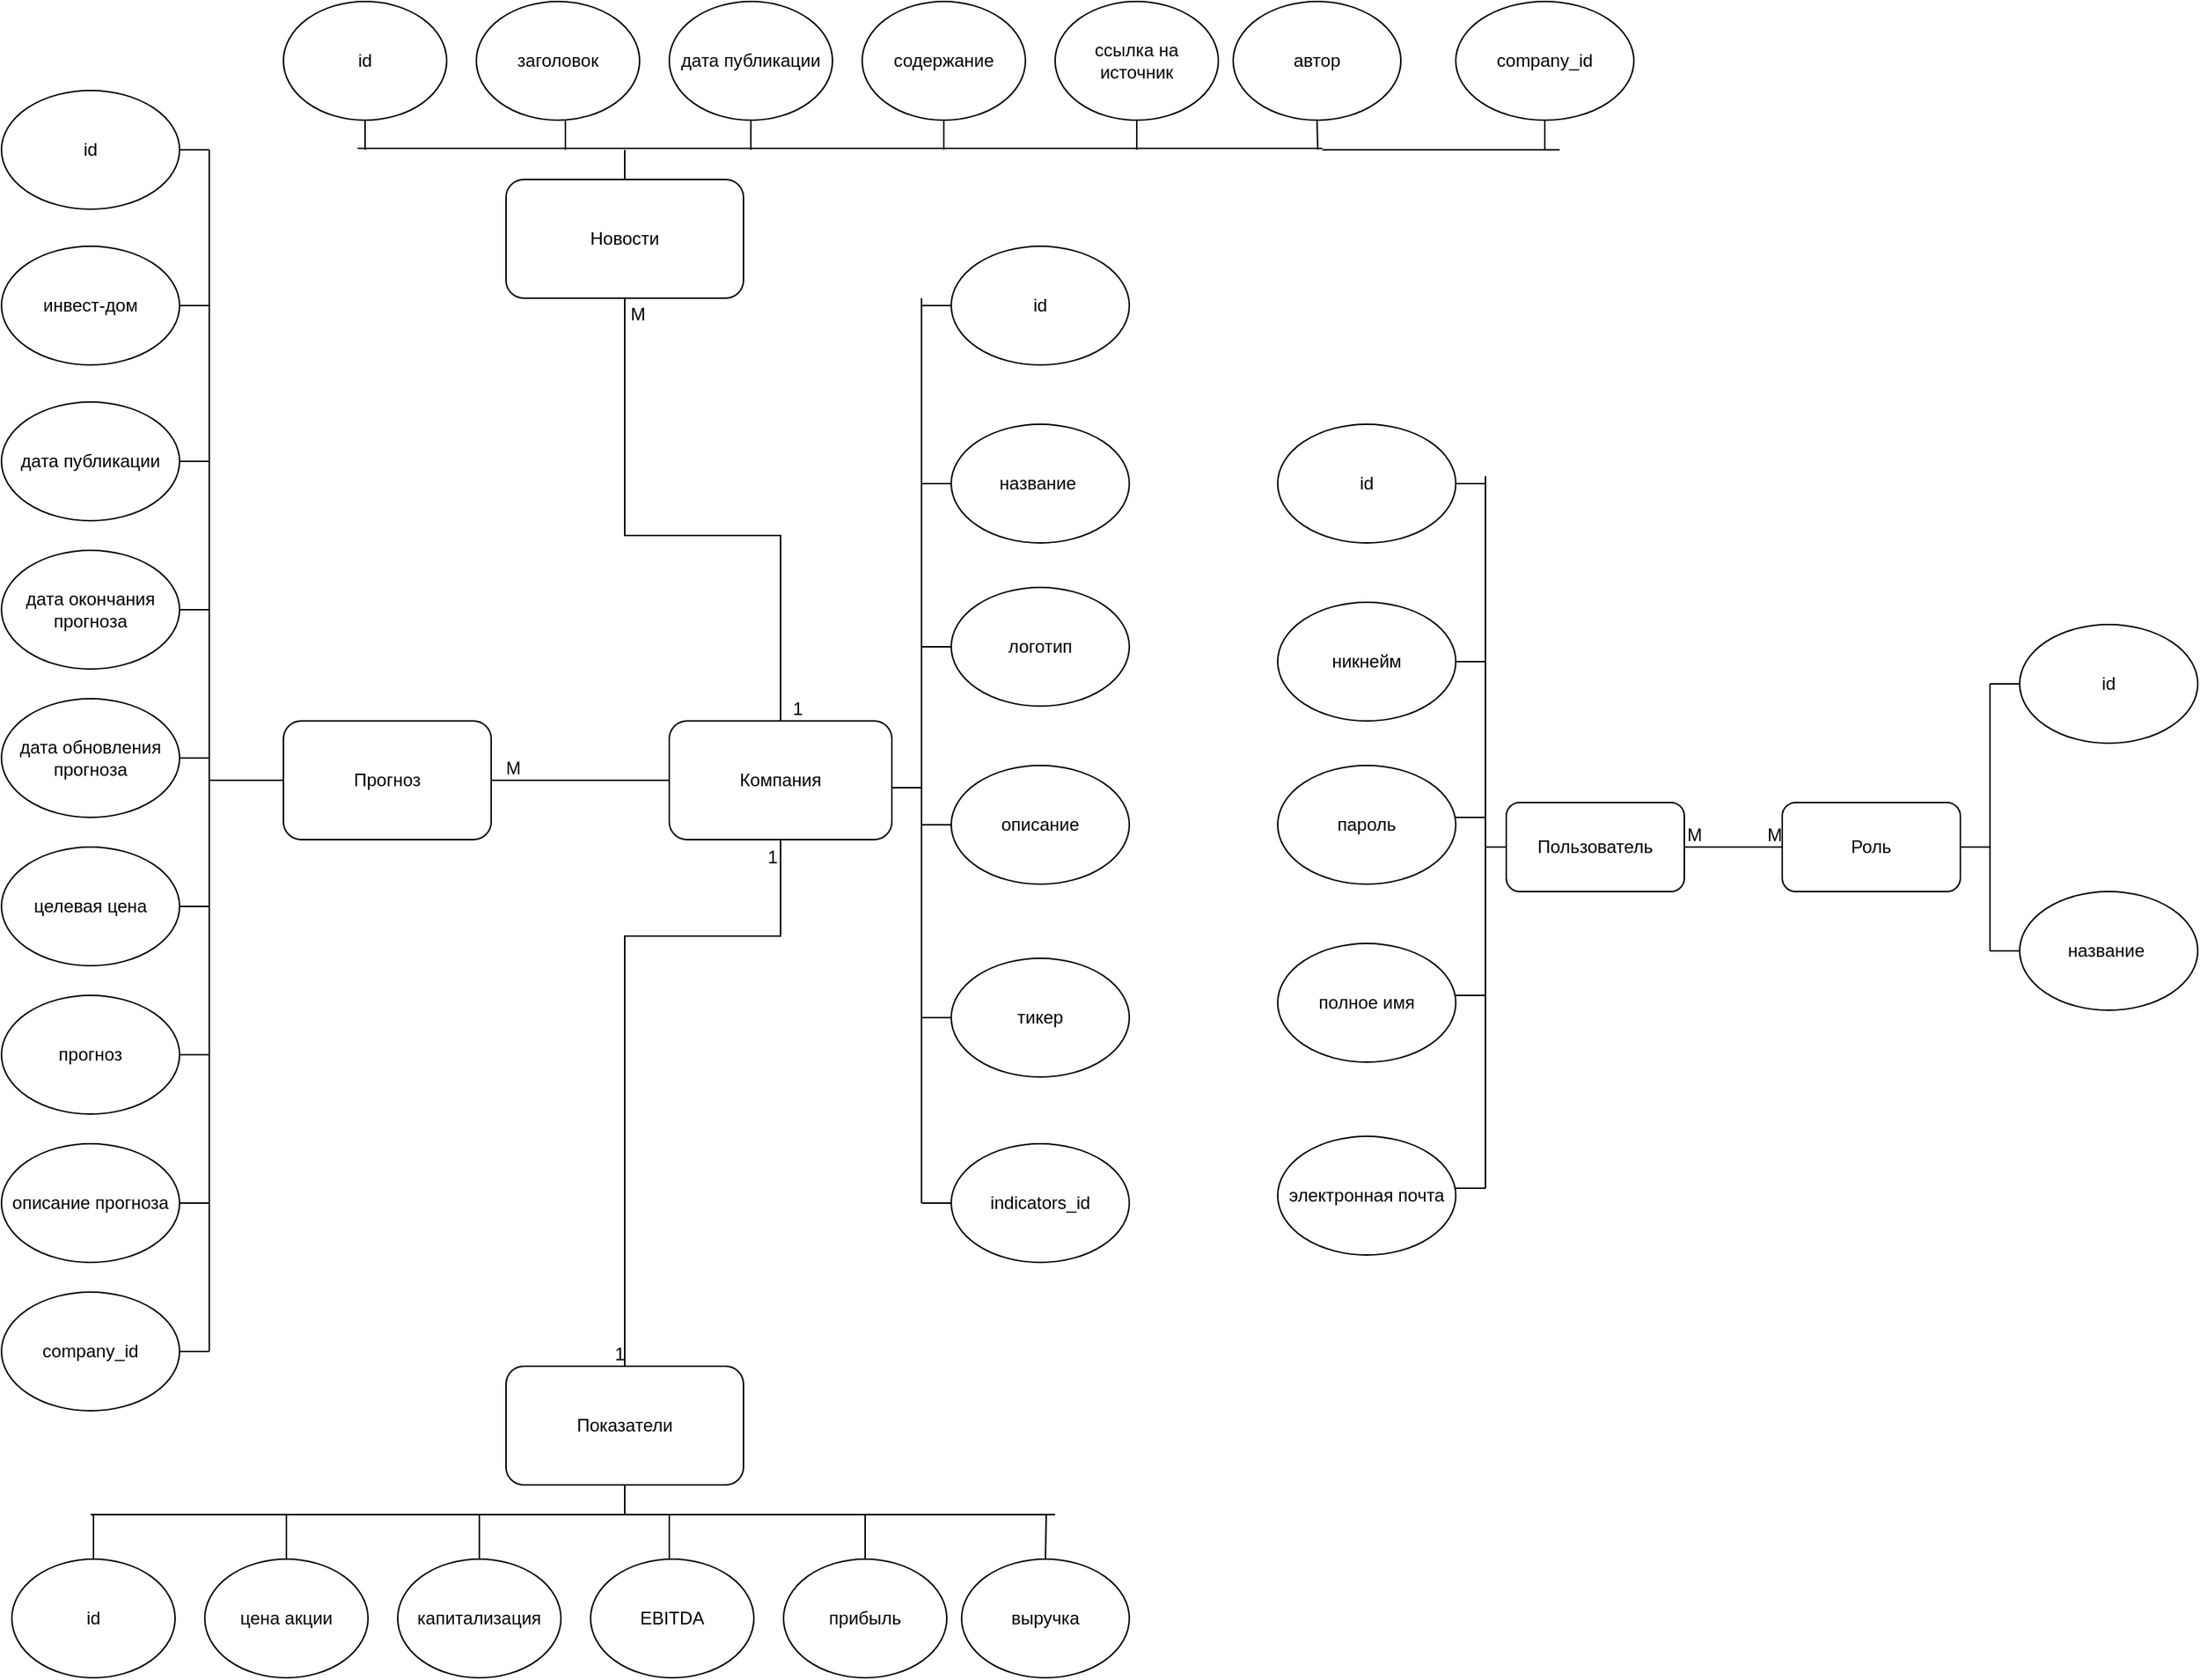 <mxfile version="18.0.6" type="device" pages="7"><diagram id="CQSFheD0HYR3S00Nkt_E" name="er"><mxGraphModel dx="2066" dy="1212" grid="1" gridSize="10" guides="1" tooltips="1" connect="1" arrows="1" fold="1" page="1" pageScale="1" pageWidth="827" pageHeight="1169" math="0" shadow="0"><root><mxCell id="0"/><mxCell id="1" parent="0"/><mxCell id="mWbMsSNpo9gbzAcAjgbz-1" value="id" style="ellipse;whiteSpace=wrap;html=1;" parent="1" vertex="1"><mxGeometry x="60" y="90" width="120" height="80" as="geometry"/></mxCell><mxCell id="mWbMsSNpo9gbzAcAjgbz-3" value="инвест-дом" style="ellipse;whiteSpace=wrap;html=1;" parent="1" vertex="1"><mxGeometry x="60" y="195" width="120" height="80" as="geometry"/></mxCell><mxCell id="mWbMsSNpo9gbzAcAjgbz-4" value="дата публикации" style="ellipse;whiteSpace=wrap;html=1;" parent="1" vertex="1"><mxGeometry x="60" y="300" width="120" height="80" as="geometry"/></mxCell><mxCell id="mWbMsSNpo9gbzAcAjgbz-5" value="дата окончания прогноза" style="ellipse;whiteSpace=wrap;html=1;" parent="1" vertex="1"><mxGeometry x="60" y="400" width="120" height="80" as="geometry"/></mxCell><mxCell id="mWbMsSNpo9gbzAcAjgbz-6" value="дата обновления прогноза" style="ellipse;whiteSpace=wrap;html=1;" parent="1" vertex="1"><mxGeometry x="60" y="500" width="120" height="80" as="geometry"/></mxCell><mxCell id="mWbMsSNpo9gbzAcAjgbz-7" value="целевая цена" style="ellipse;whiteSpace=wrap;html=1;" parent="1" vertex="1"><mxGeometry x="60" y="600" width="120" height="80" as="geometry"/></mxCell><mxCell id="mWbMsSNpo9gbzAcAjgbz-8" value="прогноз" style="ellipse;whiteSpace=wrap;html=1;" parent="1" vertex="1"><mxGeometry x="60" y="700" width="120" height="80" as="geometry"/></mxCell><mxCell id="mWbMsSNpo9gbzAcAjgbz-9" value="описание прогноза" style="ellipse;whiteSpace=wrap;html=1;" parent="1" vertex="1"><mxGeometry x="60" y="800" width="120" height="80" as="geometry"/></mxCell><mxCell id="mWbMsSNpo9gbzAcAjgbz-10" value="company_id" style="ellipse;whiteSpace=wrap;html=1;" parent="1" vertex="1"><mxGeometry x="60" y="900" width="120" height="80" as="geometry"/></mxCell><mxCell id="mWbMsSNpo9gbzAcAjgbz-11" value="Прогноз" style="rounded=1;whiteSpace=wrap;html=1;" parent="1" vertex="1"><mxGeometry x="250" y="515" width="140" height="80" as="geometry"/></mxCell><mxCell id="mWbMsSNpo9gbzAcAjgbz-12" value="Компания" style="rounded=1;whiteSpace=wrap;html=1;" parent="1" vertex="1"><mxGeometry x="510" y="515" width="150" height="80" as="geometry"/></mxCell><mxCell id="mWbMsSNpo9gbzAcAjgbz-13" value="Показатели" style="rounded=1;whiteSpace=wrap;html=1;" parent="1" vertex="1"><mxGeometry x="400" y="950" width="160" height="80" as="geometry"/></mxCell><mxCell id="mWbMsSNpo9gbzAcAjgbz-14" value="id" style="ellipse;whiteSpace=wrap;html=1;" parent="1" vertex="1"><mxGeometry x="67" y="1080" width="110" height="80" as="geometry"/></mxCell><mxCell id="mWbMsSNpo9gbzAcAjgbz-15" value="цена акции" style="ellipse;whiteSpace=wrap;html=1;" parent="1" vertex="1"><mxGeometry x="197" y="1080" width="110" height="80" as="geometry"/></mxCell><mxCell id="mWbMsSNpo9gbzAcAjgbz-16" value="капитализация" style="ellipse;whiteSpace=wrap;html=1;" parent="1" vertex="1"><mxGeometry x="327" y="1080" width="110" height="80" as="geometry"/></mxCell><mxCell id="mWbMsSNpo9gbzAcAjgbz-17" value="EBITDA" style="ellipse;whiteSpace=wrap;html=1;" parent="1" vertex="1"><mxGeometry x="457" y="1080" width="110" height="80" as="geometry"/></mxCell><mxCell id="mWbMsSNpo9gbzAcAjgbz-18" value="прибыль" style="ellipse;whiteSpace=wrap;html=1;" parent="1" vertex="1"><mxGeometry x="587" y="1080" width="110" height="80" as="geometry"/></mxCell><mxCell id="mWbMsSNpo9gbzAcAjgbz-19" value="выручка" style="ellipse;whiteSpace=wrap;html=1;" parent="1" vertex="1"><mxGeometry x="707" y="1080" width="113" height="80" as="geometry"/></mxCell><mxCell id="mWbMsSNpo9gbzAcAjgbz-28" value="id" style="ellipse;whiteSpace=wrap;html=1;" parent="1" vertex="1"><mxGeometry x="700" y="195" width="120" height="80" as="geometry"/></mxCell><mxCell id="mWbMsSNpo9gbzAcAjgbz-29" value="название&amp;nbsp;" style="ellipse;whiteSpace=wrap;html=1;" parent="1" vertex="1"><mxGeometry x="700" y="315" width="120" height="80" as="geometry"/></mxCell><mxCell id="mWbMsSNpo9gbzAcAjgbz-30" value="логотип" style="ellipse;whiteSpace=wrap;html=1;" parent="1" vertex="1"><mxGeometry x="700" y="425" width="120" height="80" as="geometry"/></mxCell><mxCell id="mWbMsSNpo9gbzAcAjgbz-31" value="описание" style="ellipse;whiteSpace=wrap;html=1;" parent="1" vertex="1"><mxGeometry x="700" y="545" width="120" height="80" as="geometry"/></mxCell><mxCell id="mWbMsSNpo9gbzAcAjgbz-32" value="тикер" style="ellipse;whiteSpace=wrap;html=1;" parent="1" vertex="1"><mxGeometry x="700" y="675" width="120" height="80" as="geometry"/></mxCell><mxCell id="mWbMsSNpo9gbzAcAjgbz-33" value="indicators_id" style="ellipse;whiteSpace=wrap;html=1;" parent="1" vertex="1"><mxGeometry x="700" y="800" width="120" height="80" as="geometry"/></mxCell><mxCell id="mWbMsSNpo9gbzAcAjgbz-36" value="Пользователь" style="rounded=1;whiteSpace=wrap;html=1;" parent="1" vertex="1"><mxGeometry x="1074" y="570" width="120" height="60" as="geometry"/></mxCell><mxCell id="mWbMsSNpo9gbzAcAjgbz-37" value="id" style="ellipse;whiteSpace=wrap;html=1;" parent="1" vertex="1"><mxGeometry x="920" y="315" width="120" height="80" as="geometry"/></mxCell><mxCell id="mWbMsSNpo9gbzAcAjgbz-38" value="никнейм" style="ellipse;whiteSpace=wrap;html=1;" parent="1" vertex="1"><mxGeometry x="920" y="435" width="120" height="80" as="geometry"/></mxCell><mxCell id="mWbMsSNpo9gbzAcAjgbz-39" value="пароль" style="ellipse;whiteSpace=wrap;html=1;" parent="1" vertex="1"><mxGeometry x="920" y="545" width="120" height="80" as="geometry"/></mxCell><mxCell id="mWbMsSNpo9gbzAcAjgbz-40" value="полное имя" style="ellipse;whiteSpace=wrap;html=1;" parent="1" vertex="1"><mxGeometry x="920" y="665" width="120" height="80" as="geometry"/></mxCell><mxCell id="mWbMsSNpo9gbzAcAjgbz-41" value="электронная почта" style="ellipse;whiteSpace=wrap;html=1;" parent="1" vertex="1"><mxGeometry x="920" y="795" width="120" height="80" as="geometry"/></mxCell><mxCell id="mWbMsSNpo9gbzAcAjgbz-43" value="Роль" style="rounded=1;whiteSpace=wrap;html=1;" parent="1" vertex="1"><mxGeometry x="1260" y="570" width="120" height="60" as="geometry"/></mxCell><mxCell id="mWbMsSNpo9gbzAcAjgbz-44" value="id" style="ellipse;whiteSpace=wrap;html=1;" parent="1" vertex="1"><mxGeometry x="1420" y="450" width="120" height="80" as="geometry"/></mxCell><mxCell id="mWbMsSNpo9gbzAcAjgbz-45" value="название&amp;nbsp;" style="ellipse;whiteSpace=wrap;html=1;" parent="1" vertex="1"><mxGeometry x="1420" y="630" width="120" height="80" as="geometry"/></mxCell><mxCell id="mWbMsSNpo9gbzAcAjgbz-51" value="" style="endArrow=none;html=1;rounded=0;exitX=0.5;exitY=1;exitDx=0;exitDy=0;entryX=0.5;entryY=0;entryDx=0;entryDy=0;" parent="1" source="mWbMsSNpo9gbzAcAjgbz-12" target="mWbMsSNpo9gbzAcAjgbz-13" edge="1"><mxGeometry relative="1" as="geometry"><mxPoint x="370" y="740" as="sourcePoint"/><mxPoint x="530" y="740" as="targetPoint"/><Array as="points"><mxPoint x="585" y="660"/><mxPoint x="480" y="660"/></Array></mxGeometry></mxCell><mxCell id="mWbMsSNpo9gbzAcAjgbz-52" value="1" style="resizable=0;html=1;align=right;verticalAlign=bottom;" parent="mWbMsSNpo9gbzAcAjgbz-51" connectable="0" vertex="1"><mxGeometry x="1" relative="1" as="geometry"/></mxCell><mxCell id="mWbMsSNpo9gbzAcAjgbz-53" value="1" style="resizable=0;html=1;align=right;verticalAlign=bottom;" parent="1" connectable="0" vertex="1"><mxGeometry x="580" y="630" as="geometry"><mxPoint x="3" y="-15" as="offset"/></mxGeometry></mxCell><mxCell id="mWbMsSNpo9gbzAcAjgbz-54" value="" style="endArrow=none;html=1;rounded=0;entryX=1;entryY=0.5;entryDx=0;entryDy=0;exitX=0;exitY=0.5;exitDx=0;exitDy=0;" parent="1" source="mWbMsSNpo9gbzAcAjgbz-12" target="mWbMsSNpo9gbzAcAjgbz-11" edge="1"><mxGeometry relative="1" as="geometry"><mxPoint x="490" y="610" as="sourcePoint"/><mxPoint x="560" y="550" as="targetPoint"/></mxGeometry></mxCell><mxCell id="mWbMsSNpo9gbzAcAjgbz-55" value="M" style="resizable=0;html=1;align=right;verticalAlign=bottom;" parent="mWbMsSNpo9gbzAcAjgbz-54" connectable="0" vertex="1"><mxGeometry x="1" relative="1" as="geometry"><mxPoint x="20" as="offset"/></mxGeometry></mxCell><mxCell id="mWbMsSNpo9gbzAcAjgbz-56" value="" style="endArrow=none;html=1;rounded=0;" parent="1" edge="1"><mxGeometry width="50" height="50" relative="1" as="geometry"><mxPoint x="680" y="840" as="sourcePoint"/><mxPoint x="680" y="230" as="targetPoint"/></mxGeometry></mxCell><mxCell id="mWbMsSNpo9gbzAcAjgbz-57" value="" style="endArrow=none;html=1;rounded=0;entryX=0;entryY=0.5;entryDx=0;entryDy=0;" parent="1" target="mWbMsSNpo9gbzAcAjgbz-28" edge="1"><mxGeometry width="50" height="50" relative="1" as="geometry"><mxPoint x="680" y="235" as="sourcePoint"/><mxPoint x="710" y="230" as="targetPoint"/></mxGeometry></mxCell><mxCell id="mWbMsSNpo9gbzAcAjgbz-58" value="" style="endArrow=none;html=1;rounded=0;entryX=0;entryY=0.5;entryDx=0;entryDy=0;" parent="1" target="mWbMsSNpo9gbzAcAjgbz-29" edge="1"><mxGeometry width="50" height="50" relative="1" as="geometry"><mxPoint x="680" y="355" as="sourcePoint"/><mxPoint x="650" y="370" as="targetPoint"/></mxGeometry></mxCell><mxCell id="mWbMsSNpo9gbzAcAjgbz-59" value="" style="endArrow=none;html=1;rounded=0;entryX=0;entryY=0.5;entryDx=0;entryDy=0;" parent="1" target="mWbMsSNpo9gbzAcAjgbz-30" edge="1"><mxGeometry width="50" height="50" relative="1" as="geometry"><mxPoint x="680" y="465" as="sourcePoint"/><mxPoint x="660" y="440" as="targetPoint"/></mxGeometry></mxCell><mxCell id="mWbMsSNpo9gbzAcAjgbz-60" value="" style="endArrow=none;html=1;rounded=0;entryX=0;entryY=0.5;entryDx=0;entryDy=0;" parent="1" target="mWbMsSNpo9gbzAcAjgbz-31" edge="1"><mxGeometry width="50" height="50" relative="1" as="geometry"><mxPoint x="680" y="585" as="sourcePoint"/><mxPoint x="710" y="590" as="targetPoint"/></mxGeometry></mxCell><mxCell id="mWbMsSNpo9gbzAcAjgbz-61" value="" style="endArrow=none;html=1;rounded=0;entryX=0;entryY=0.5;entryDx=0;entryDy=0;" parent="1" target="mWbMsSNpo9gbzAcAjgbz-32" edge="1"><mxGeometry width="50" height="50" relative="1" as="geometry"><mxPoint x="680" y="715" as="sourcePoint"/><mxPoint x="680" y="720" as="targetPoint"/></mxGeometry></mxCell><mxCell id="mWbMsSNpo9gbzAcAjgbz-62" value="" style="endArrow=none;html=1;rounded=0;" parent="1" edge="1"><mxGeometry width="50" height="50" relative="1" as="geometry"><mxPoint x="680" y="840" as="sourcePoint"/><mxPoint x="700" y="840" as="targetPoint"/></mxGeometry></mxCell><mxCell id="mWbMsSNpo9gbzAcAjgbz-63" value="" style="endArrow=none;html=1;rounded=0;" parent="1" edge="1"><mxGeometry relative="1" as="geometry"><mxPoint x="120" y="1050" as="sourcePoint"/><mxPoint x="770" y="1050" as="targetPoint"/></mxGeometry></mxCell><mxCell id="mWbMsSNpo9gbzAcAjgbz-65" value="" style="endArrow=none;html=1;rounded=0;exitX=0.5;exitY=0;exitDx=0;exitDy=0;" parent="1" source="mWbMsSNpo9gbzAcAjgbz-14" edge="1"><mxGeometry relative="1" as="geometry"><mxPoint x="-10" y="1060" as="sourcePoint"/><mxPoint x="122" y="1050" as="targetPoint"/></mxGeometry></mxCell><mxCell id="mWbMsSNpo9gbzAcAjgbz-66" value="" style="endArrow=none;html=1;rounded=0;exitX=0.5;exitY=0;exitDx=0;exitDy=0;" parent="1" source="mWbMsSNpo9gbzAcAjgbz-15" edge="1"><mxGeometry relative="1" as="geometry"><mxPoint x="180" y="1060" as="sourcePoint"/><mxPoint x="252" y="1050" as="targetPoint"/></mxGeometry></mxCell><mxCell id="mWbMsSNpo9gbzAcAjgbz-67" value="" style="endArrow=none;html=1;rounded=0;exitX=0.5;exitY=0;exitDx=0;exitDy=0;" parent="1" source="mWbMsSNpo9gbzAcAjgbz-16" edge="1"><mxGeometry relative="1" as="geometry"><mxPoint x="290" y="1060" as="sourcePoint"/><mxPoint x="382" y="1050" as="targetPoint"/></mxGeometry></mxCell><mxCell id="mWbMsSNpo9gbzAcAjgbz-68" value="" style="endArrow=none;html=1;rounded=0;" parent="1" edge="1"><mxGeometry relative="1" as="geometry"><mxPoint x="510" y="1080" as="sourcePoint"/><mxPoint x="510" y="1050" as="targetPoint"/></mxGeometry></mxCell><mxCell id="mWbMsSNpo9gbzAcAjgbz-69" value="" style="endArrow=none;html=1;rounded=0;exitX=0.5;exitY=0;exitDx=0;exitDy=0;" parent="1" source="mWbMsSNpo9gbzAcAjgbz-18" edge="1"><mxGeometry relative="1" as="geometry"><mxPoint x="660" y="1070" as="sourcePoint"/><mxPoint x="642" y="1050" as="targetPoint"/></mxGeometry></mxCell><mxCell id="mWbMsSNpo9gbzAcAjgbz-70" value="" style="endArrow=none;html=1;rounded=0;exitX=0.5;exitY=0;exitDx=0;exitDy=0;" parent="1" source="mWbMsSNpo9gbzAcAjgbz-19" edge="1"><mxGeometry relative="1" as="geometry"><mxPoint x="770" y="1080" as="sourcePoint"/><mxPoint x="764" y="1050" as="targetPoint"/></mxGeometry></mxCell><mxCell id="mWbMsSNpo9gbzAcAjgbz-71" value="" style="endArrow=none;html=1;rounded=0;" parent="1" edge="1"><mxGeometry relative="1" as="geometry"><mxPoint x="200" y="130" as="sourcePoint"/><mxPoint x="200" y="940" as="targetPoint"/></mxGeometry></mxCell><mxCell id="mWbMsSNpo9gbzAcAjgbz-72" value="" style="endArrow=none;html=1;rounded=0;exitX=1;exitY=0.5;exitDx=0;exitDy=0;" parent="1" source="mWbMsSNpo9gbzAcAjgbz-1" edge="1"><mxGeometry width="50" height="50" relative="1" as="geometry"><mxPoint x="170" y="170" as="sourcePoint"/><mxPoint x="200" y="130" as="targetPoint"/></mxGeometry></mxCell><mxCell id="mWbMsSNpo9gbzAcAjgbz-73" value="" style="endArrow=none;html=1;rounded=0;exitX=1;exitY=0.5;exitDx=0;exitDy=0;" parent="1" source="mWbMsSNpo9gbzAcAjgbz-3" edge="1"><mxGeometry width="50" height="50" relative="1" as="geometry"><mxPoint x="170" y="280" as="sourcePoint"/><mxPoint x="200" y="235" as="targetPoint"/></mxGeometry></mxCell><mxCell id="mWbMsSNpo9gbzAcAjgbz-74" value="" style="endArrow=none;html=1;rounded=0;" parent="1" edge="1"><mxGeometry width="50" height="50" relative="1" as="geometry"><mxPoint x="180" y="340" as="sourcePoint"/><mxPoint x="200" y="340" as="targetPoint"/></mxGeometry></mxCell><mxCell id="mWbMsSNpo9gbzAcAjgbz-75" value="" style="endArrow=none;html=1;rounded=0;" parent="1" edge="1"><mxGeometry width="50" height="50" relative="1" as="geometry"><mxPoint x="180" y="440" as="sourcePoint"/><mxPoint x="200" y="440" as="targetPoint"/></mxGeometry></mxCell><mxCell id="mWbMsSNpo9gbzAcAjgbz-76" value="" style="endArrow=none;html=1;rounded=0;" parent="1" edge="1"><mxGeometry width="50" height="50" relative="1" as="geometry"><mxPoint x="180" y="540" as="sourcePoint"/><mxPoint x="200" y="540" as="targetPoint"/></mxGeometry></mxCell><mxCell id="mWbMsSNpo9gbzAcAjgbz-77" value="" style="endArrow=none;html=1;rounded=0;" parent="1" edge="1"><mxGeometry width="50" height="50" relative="1" as="geometry"><mxPoint x="180" y="640" as="sourcePoint"/><mxPoint x="200" y="640" as="targetPoint"/></mxGeometry></mxCell><mxCell id="mWbMsSNpo9gbzAcAjgbz-78" value="" style="endArrow=none;html=1;rounded=0;" parent="1" edge="1"><mxGeometry width="50" height="50" relative="1" as="geometry"><mxPoint x="180" y="740" as="sourcePoint"/><mxPoint x="200" y="740" as="targetPoint"/></mxGeometry></mxCell><mxCell id="mWbMsSNpo9gbzAcAjgbz-79" value="" style="endArrow=none;html=1;rounded=0;exitX=1;exitY=0.5;exitDx=0;exitDy=0;" parent="1" source="mWbMsSNpo9gbzAcAjgbz-9" edge="1"><mxGeometry width="50" height="50" relative="1" as="geometry"><mxPoint x="190" y="850" as="sourcePoint"/><mxPoint x="200" y="840" as="targetPoint"/></mxGeometry></mxCell><mxCell id="mWbMsSNpo9gbzAcAjgbz-80" value="" style="endArrow=none;html=1;rounded=0;" parent="1" edge="1"><mxGeometry width="50" height="50" relative="1" as="geometry"><mxPoint x="180" y="940" as="sourcePoint"/><mxPoint x="200" y="940" as="targetPoint"/></mxGeometry></mxCell><mxCell id="mWbMsSNpo9gbzAcAjgbz-81" value="" style="endArrow=none;html=1;rounded=0;entryX=0;entryY=0.5;entryDx=0;entryDy=0;" parent="1" target="mWbMsSNpo9gbzAcAjgbz-11" edge="1"><mxGeometry width="50" height="50" relative="1" as="geometry"><mxPoint x="200" y="555" as="sourcePoint"/><mxPoint x="260" y="550" as="targetPoint"/></mxGeometry></mxCell><mxCell id="mWbMsSNpo9gbzAcAjgbz-82" value="" style="endArrow=none;html=1;rounded=0;" parent="1" edge="1"><mxGeometry width="50" height="50" relative="1" as="geometry"><mxPoint x="660" y="560" as="sourcePoint"/><mxPoint x="680" y="560" as="targetPoint"/></mxGeometry></mxCell><mxCell id="mWbMsSNpo9gbzAcAjgbz-83" value="" style="endArrow=none;html=1;rounded=0;exitX=0.5;exitY=1;exitDx=0;exitDy=0;" parent="1" source="mWbMsSNpo9gbzAcAjgbz-13" edge="1"><mxGeometry relative="1" as="geometry"><mxPoint x="490" y="1030" as="sourcePoint"/><mxPoint x="480" y="1050" as="targetPoint"/></mxGeometry></mxCell><mxCell id="mWbMsSNpo9gbzAcAjgbz-84" value="" style="endArrow=none;html=1;rounded=0;exitX=1;exitY=0.5;exitDx=0;exitDy=0;entryX=0;entryY=0.5;entryDx=0;entryDy=0;" parent="1" source="mWbMsSNpo9gbzAcAjgbz-36" target="mWbMsSNpo9gbzAcAjgbz-43" edge="1"><mxGeometry relative="1" as="geometry"><mxPoint x="1190" y="575" as="sourcePoint"/><mxPoint x="1260" y="575" as="targetPoint"/></mxGeometry></mxCell><mxCell id="mWbMsSNpo9gbzAcAjgbz-85" value="M" style="resizable=0;html=1;align=left;verticalAlign=bottom;" parent="mWbMsSNpo9gbzAcAjgbz-84" connectable="0" vertex="1"><mxGeometry x="-1" relative="1" as="geometry"/></mxCell><mxCell id="mWbMsSNpo9gbzAcAjgbz-86" value="M" style="resizable=0;html=1;align=right;verticalAlign=bottom;" parent="mWbMsSNpo9gbzAcAjgbz-84" connectable="0" vertex="1"><mxGeometry x="1" relative="1" as="geometry"/></mxCell><mxCell id="mWbMsSNpo9gbzAcAjgbz-87" value="" style="endArrow=none;html=1;rounded=0;" parent="1" edge="1"><mxGeometry width="50" height="50" relative="1" as="geometry"><mxPoint x="1060" y="830" as="sourcePoint"/><mxPoint x="1060" y="350" as="targetPoint"/></mxGeometry></mxCell><mxCell id="mWbMsSNpo9gbzAcAjgbz-88" value="" style="endArrow=none;html=1;rounded=0;exitX=1;exitY=0.5;exitDx=0;exitDy=0;" parent="1" source="mWbMsSNpo9gbzAcAjgbz-37" edge="1"><mxGeometry relative="1" as="geometry"><mxPoint x="1040" y="355" as="sourcePoint"/><mxPoint x="1060" y="355" as="targetPoint"/></mxGeometry></mxCell><mxCell id="mWbMsSNpo9gbzAcAjgbz-89" value="" style="endArrow=none;html=1;rounded=0;" parent="1" source="mWbMsSNpo9gbzAcAjgbz-38" edge="1"><mxGeometry relative="1" as="geometry"><mxPoint x="1040" y="475" as="sourcePoint"/><mxPoint x="1060" y="475" as="targetPoint"/></mxGeometry></mxCell><mxCell id="mWbMsSNpo9gbzAcAjgbz-90" value="" style="endArrow=none;html=1;rounded=0;" parent="1" edge="1"><mxGeometry relative="1" as="geometry"><mxPoint x="1040" y="580" as="sourcePoint"/><mxPoint x="1060" y="580" as="targetPoint"/></mxGeometry></mxCell><mxCell id="mWbMsSNpo9gbzAcAjgbz-91" value="" style="endArrow=none;html=1;rounded=0;" parent="1" edge="1"><mxGeometry relative="1" as="geometry"><mxPoint x="1040" y="700" as="sourcePoint"/><mxPoint x="1060" y="700" as="targetPoint"/></mxGeometry></mxCell><mxCell id="mWbMsSNpo9gbzAcAjgbz-92" value="" style="endArrow=none;html=1;rounded=0;" parent="1" edge="1"><mxGeometry relative="1" as="geometry"><mxPoint x="1040" y="830" as="sourcePoint"/><mxPoint x="1060" y="830" as="targetPoint"/></mxGeometry></mxCell><mxCell id="mWbMsSNpo9gbzAcAjgbz-93" value="" style="endArrow=none;html=1;rounded=0;entryX=0;entryY=0.5;entryDx=0;entryDy=0;" parent="1" target="mWbMsSNpo9gbzAcAjgbz-36" edge="1"><mxGeometry relative="1" as="geometry"><mxPoint x="1060" y="600" as="sourcePoint"/><mxPoint x="1070" y="600" as="targetPoint"/></mxGeometry></mxCell><mxCell id="mWbMsSNpo9gbzAcAjgbz-94" value="" style="endArrow=none;html=1;rounded=0;" parent="1" edge="1"><mxGeometry relative="1" as="geometry"><mxPoint x="1400" y="490" as="sourcePoint"/><mxPoint x="1400" y="670" as="targetPoint"/></mxGeometry></mxCell><mxCell id="mWbMsSNpo9gbzAcAjgbz-95" value="" style="endArrow=none;html=1;rounded=0;entryX=0;entryY=0.5;entryDx=0;entryDy=0;" parent="1" target="mWbMsSNpo9gbzAcAjgbz-45" edge="1"><mxGeometry relative="1" as="geometry"><mxPoint x="1400" y="670" as="sourcePoint"/><mxPoint x="1560" y="670" as="targetPoint"/></mxGeometry></mxCell><mxCell id="mWbMsSNpo9gbzAcAjgbz-97" value="" style="endArrow=none;html=1;rounded=0;entryX=0;entryY=0.5;entryDx=0;entryDy=0;" parent="1" target="mWbMsSNpo9gbzAcAjgbz-44" edge="1"><mxGeometry relative="1" as="geometry"><mxPoint x="1400" y="490" as="sourcePoint"/><mxPoint x="1570" y="460" as="targetPoint"/></mxGeometry></mxCell><mxCell id="mWbMsSNpo9gbzAcAjgbz-98" value="" style="endArrow=none;html=1;rounded=0;" parent="1" edge="1"><mxGeometry relative="1" as="geometry"><mxPoint x="1380" y="600" as="sourcePoint"/><mxPoint x="1400" y="600" as="targetPoint"/></mxGeometry></mxCell><mxCell id="1_HwEWMFSrouEsL2iICe-1" value="Новости" style="rounded=1;whiteSpace=wrap;html=1;" parent="1" vertex="1"><mxGeometry x="400" y="150" width="160" height="80" as="geometry"/></mxCell><mxCell id="1_HwEWMFSrouEsL2iICe-2" value="id" style="ellipse;whiteSpace=wrap;html=1;" parent="1" vertex="1"><mxGeometry x="250" y="30" width="110" height="80" as="geometry"/></mxCell><mxCell id="1_HwEWMFSrouEsL2iICe-3" value="заголовок" style="ellipse;whiteSpace=wrap;html=1;" parent="1" vertex="1"><mxGeometry x="380" y="30" width="110" height="80" as="geometry"/></mxCell><mxCell id="1_HwEWMFSrouEsL2iICe-4" value="дата публикации" style="ellipse;whiteSpace=wrap;html=1;" parent="1" vertex="1"><mxGeometry x="510" y="30" width="110" height="80" as="geometry"/></mxCell><mxCell id="1_HwEWMFSrouEsL2iICe-5" value="содержание" style="ellipse;whiteSpace=wrap;html=1;" parent="1" vertex="1"><mxGeometry x="640" y="30" width="110" height="80" as="geometry"/></mxCell><mxCell id="1_HwEWMFSrouEsL2iICe-6" value="ссылка на источник" style="ellipse;whiteSpace=wrap;html=1;" parent="1" vertex="1"><mxGeometry x="770" y="30" width="110" height="80" as="geometry"/></mxCell><mxCell id="1_HwEWMFSrouEsL2iICe-7" value="автор" style="ellipse;whiteSpace=wrap;html=1;" parent="1" vertex="1"><mxGeometry x="890" y="30" width="113" height="80" as="geometry"/></mxCell><mxCell id="1_HwEWMFSrouEsL2iICe-8" value="1" style="resizable=0;html=1;align=right;verticalAlign=bottom;" parent="1" connectable="0" vertex="1"><mxGeometry x="600" y="515" as="geometry"/></mxCell><mxCell id="1_HwEWMFSrouEsL2iICe-9" value="" style="endArrow=none;html=1;rounded=0;" parent="1" edge="1"><mxGeometry relative="1" as="geometry"><mxPoint x="300" y="129" as="sourcePoint"/><mxPoint x="950" y="129" as="targetPoint"/></mxGeometry></mxCell><mxCell id="1_HwEWMFSrouEsL2iICe-10" value="" style="endArrow=none;html=1;rounded=0;" parent="1" edge="1"><mxGeometry relative="1" as="geometry"><mxPoint x="305" y="130" as="sourcePoint"/><mxPoint x="305" y="110" as="targetPoint"/></mxGeometry></mxCell><mxCell id="1_HwEWMFSrouEsL2iICe-11" value="" style="endArrow=none;html=1;rounded=0;" parent="1" edge="1"><mxGeometry relative="1" as="geometry"><mxPoint x="440" y="110" as="sourcePoint"/><mxPoint x="440" y="130" as="targetPoint"/></mxGeometry></mxCell><mxCell id="1_HwEWMFSrouEsL2iICe-17" value="" style="endArrow=none;html=1;rounded=0;exitX=0.5;exitY=0;exitDx=0;exitDy=0;" parent="1" source="1_HwEWMFSrouEsL2iICe-1" edge="1"><mxGeometry relative="1" as="geometry"><mxPoint x="673" y="-20" as="sourcePoint"/><mxPoint x="480" y="130" as="targetPoint"/></mxGeometry></mxCell><mxCell id="1_HwEWMFSrouEsL2iICe-19" value="" style="endArrow=none;html=1;rounded=0;endSize=14;strokeColor=#000000;exitX=0.5;exitY=1;exitDx=0;exitDy=0;" parent="1" source="1_HwEWMFSrouEsL2iICe-4" edge="1"><mxGeometry width="50" height="50" relative="1" as="geometry"><mxPoint x="630" y="200" as="sourcePoint"/><mxPoint x="565" y="130" as="targetPoint"/></mxGeometry></mxCell><mxCell id="1_HwEWMFSrouEsL2iICe-20" value="" style="endArrow=none;html=1;rounded=0;endSize=14;strokeColor=#000000;entryX=0.5;entryY=1;entryDx=0;entryDy=0;" parent="1" target="1_HwEWMFSrouEsL2iICe-5" edge="1"><mxGeometry width="50" height="50" relative="1" as="geometry"><mxPoint x="695" y="130" as="sourcePoint"/><mxPoint x="720" y="160" as="targetPoint"/></mxGeometry></mxCell><mxCell id="1_HwEWMFSrouEsL2iICe-21" value="" style="endArrow=none;html=1;rounded=0;endSize=14;strokeColor=#000000;entryX=0.5;entryY=1;entryDx=0;entryDy=0;" parent="1" target="1_HwEWMFSrouEsL2iICe-6" edge="1"><mxGeometry width="50" height="50" relative="1" as="geometry"><mxPoint x="825" y="130" as="sourcePoint"/><mxPoint x="840" y="150" as="targetPoint"/></mxGeometry></mxCell><mxCell id="1_HwEWMFSrouEsL2iICe-22" value="" style="endArrow=none;html=1;rounded=0;endSize=14;strokeColor=#000000;entryX=0.5;entryY=1;entryDx=0;entryDy=0;" parent="1" target="1_HwEWMFSrouEsL2iICe-7" edge="1"><mxGeometry width="50" height="50" relative="1" as="geometry"><mxPoint x="947" y="130" as="sourcePoint"/><mxPoint x="990" y="110" as="targetPoint"/></mxGeometry></mxCell><mxCell id="1_HwEWMFSrouEsL2iICe-23" value="" style="endArrow=none;html=1;rounded=0;endSize=14;strokeColor=#000000;exitX=0.5;exitY=0;exitDx=0;exitDy=0;entryX=0.5;entryY=1;entryDx=0;entryDy=0;" parent="1" source="mWbMsSNpo9gbzAcAjgbz-12" target="1_HwEWMFSrouEsL2iICe-1" edge="1"><mxGeometry width="50" height="50" relative="1" as="geometry"><mxPoint x="520" y="410" as="sourcePoint"/><mxPoint x="570" y="360" as="targetPoint"/><Array as="points"><mxPoint x="585" y="390"/><mxPoint x="480" y="390"/></Array></mxGeometry></mxCell><mxCell id="1_HwEWMFSrouEsL2iICe-24" value="M" style="resizable=0;html=1;align=right;verticalAlign=bottom;" parent="1" connectable="0" vertex="1"><mxGeometry x="520" y="290" as="geometry"><mxPoint x="-26" y="-41" as="offset"/></mxGeometry></mxCell><mxCell id="1_HwEWMFSrouEsL2iICe-25" value="company_id" style="ellipse;whiteSpace=wrap;html=1;" parent="1" vertex="1"><mxGeometry x="1040" y="30" width="120" height="80" as="geometry"/></mxCell><mxCell id="1_HwEWMFSrouEsL2iICe-26" value="" style="endArrow=none;html=1;rounded=0;endSize=14;strokeColor=#000000;" parent="1" edge="1"><mxGeometry width="50" height="50" relative="1" as="geometry"><mxPoint x="950" y="130" as="sourcePoint"/><mxPoint x="1110" y="130" as="targetPoint"/></mxGeometry></mxCell><mxCell id="1_HwEWMFSrouEsL2iICe-27" value="" style="endArrow=none;html=1;rounded=0;endSize=14;strokeColor=#000000;entryX=0.5;entryY=1;entryDx=0;entryDy=0;" parent="1" target="1_HwEWMFSrouEsL2iICe-25" edge="1"><mxGeometry width="50" height="50" relative="1" as="geometry"><mxPoint x="1100" y="130" as="sourcePoint"/><mxPoint x="1170" y="210" as="targetPoint"/></mxGeometry></mxCell></root></mxGraphModel></diagram><diagram id="6zmZ2Nka7Z6d2Ai26CM6" name="use case"><mxGraphModel dx="1189" dy="1347" grid="1" gridSize="10" guides="1" tooltips="1" connect="1" arrows="1" fold="1" page="1" pageScale="1" pageWidth="1169" pageHeight="827" math="0" shadow="0"><root><mxCell id="0"/><mxCell id="1" parent="0"/><mxCell id="PQY7u1FKiprnkhlBiGVe-1" value="Пользователь" style="shape=umlActor;verticalLabelPosition=bottom;verticalAlign=top;html=1;outlineConnect=0;" vertex="1" parent="1"><mxGeometry x="490" y="300" width="30" height="60" as="geometry"/></mxCell><mxCell id="PQY7u1FKiprnkhlBiGVe-3" value="Администратор" style="shape=umlActor;verticalLabelPosition=bottom;verticalAlign=top;html=1;outlineConnect=0;" vertex="1" parent="1"><mxGeometry x="380" y="520" width="30" height="60" as="geometry"/></mxCell><mxCell id="PQY7u1FKiprnkhlBiGVe-4" value="Аналитик" style="shape=umlActor;verticalLabelPosition=bottom;verticalAlign=top;html=1;outlineConnect=0;" vertex="1" parent="1"><mxGeometry x="620" y="520" width="30" height="60" as="geometry"/></mxCell><mxCell id="PQY7u1FKiprnkhlBiGVe-13" value="Выход из системы" style="ellipse;whiteSpace=wrap;html=1;" vertex="1" parent="1"><mxGeometry x="530" y="90" width="120" height="80" as="geometry"/></mxCell><mxCell id="PQY7u1FKiprnkhlBiGVe-15" value="Просмотр прогнозов" style="ellipse;whiteSpace=wrap;html=1;" vertex="1" parent="1"><mxGeometry x="350" y="90" width="120" height="80" as="geometry"/></mxCell><mxCell id="PQY7u1FKiprnkhlBiGVe-16" value="Просмотр предоставленных прав доступа" style="ellipse;whiteSpace=wrap;html=1;" vertex="1" parent="1"><mxGeometry x="210" y="160" width="120" height="80" as="geometry"/></mxCell><mxCell id="PQY7u1FKiprnkhlBiGVe-17" value="Просмотр информации о компании" style="ellipse;whiteSpace=wrap;html=1;" vertex="1" parent="1"><mxGeometry x="670" y="160" width="120" height="80" as="geometry"/></mxCell><mxCell id="PQY7u1FKiprnkhlBiGVe-18" value="Просмотр доступных компаний" style="ellipse;whiteSpace=wrap;html=1;" vertex="1" parent="1"><mxGeometry x="210" y="260" width="120" height="80" as="geometry"/></mxCell><mxCell id="PQY7u1FKiprnkhlBiGVe-19" value="Просмотр новостей о компании&lt;br&gt;" style="ellipse;whiteSpace=wrap;html=1;" vertex="1" parent="1"><mxGeometry x="670" y="260" width="120" height="80" as="geometry"/></mxCell><mxCell id="PQY7u1FKiprnkhlBiGVe-20" value="" style="endArrow=classic;html=1;rounded=0;entryX=0;entryY=0.5;entryDx=0;entryDy=0;" edge="1" parent="1" target="PQY7u1FKiprnkhlBiGVe-19"><mxGeometry width="50" height="50" relative="1" as="geometry"><mxPoint x="530" y="300" as="sourcePoint"/><mxPoint x="590" y="240" as="targetPoint"/></mxGeometry></mxCell><mxCell id="PQY7u1FKiprnkhlBiGVe-21" value="" style="endArrow=classic;html=1;rounded=0;entryX=0;entryY=0.5;entryDx=0;entryDy=0;" edge="1" parent="1" target="PQY7u1FKiprnkhlBiGVe-17"><mxGeometry width="50" height="50" relative="1" as="geometry"><mxPoint x="530" y="280" as="sourcePoint"/><mxPoint x="520" y="210" as="targetPoint"/></mxGeometry></mxCell><mxCell id="PQY7u1FKiprnkhlBiGVe-22" value="" style="endArrow=classic;html=1;rounded=0;" edge="1" parent="1" target="PQY7u1FKiprnkhlBiGVe-13"><mxGeometry width="50" height="50" relative="1" as="geometry"><mxPoint x="510" y="280" as="sourcePoint"/><mxPoint x="500" y="200" as="targetPoint"/></mxGeometry></mxCell><mxCell id="PQY7u1FKiprnkhlBiGVe-23" value="" style="endArrow=classic;html=1;rounded=0;entryX=0.5;entryY=1;entryDx=0;entryDy=0;" edge="1" parent="1" target="PQY7u1FKiprnkhlBiGVe-15"><mxGeometry width="50" height="50" relative="1" as="geometry"><mxPoint x="480" y="280" as="sourcePoint"/><mxPoint x="450" y="210" as="targetPoint"/></mxGeometry></mxCell><mxCell id="PQY7u1FKiprnkhlBiGVe-24" value="" style="endArrow=classic;html=1;rounded=0;entryX=1;entryY=0.5;entryDx=0;entryDy=0;" edge="1" parent="1" target="PQY7u1FKiprnkhlBiGVe-16"><mxGeometry width="50" height="50" relative="1" as="geometry"><mxPoint x="460" y="280" as="sourcePoint"/><mxPoint x="340" y="220" as="targetPoint"/></mxGeometry></mxCell><mxCell id="PQY7u1FKiprnkhlBiGVe-25" value="" style="endArrow=classic;html=1;rounded=0;entryX=1;entryY=0.5;entryDx=0;entryDy=0;" edge="1" parent="1" target="PQY7u1FKiprnkhlBiGVe-18"><mxGeometry width="50" height="50" relative="1" as="geometry"><mxPoint x="470" y="300" as="sourcePoint"/><mxPoint x="440" y="300" as="targetPoint"/></mxGeometry></mxCell><mxCell id="PQY7u1FKiprnkhlBiGVe-26" value="Изменение ролей и данных пользователей" style="ellipse;whiteSpace=wrap;html=1;" vertex="1" parent="1"><mxGeometry x="160" y="450" width="120" height="80" as="geometry"/></mxCell><mxCell id="PQY7u1FKiprnkhlBiGVe-27" value="Доступ к панели администратора" style="ellipse;whiteSpace=wrap;html=1;" vertex="1" parent="1"><mxGeometry x="160" y="570" width="120" height="80" as="geometry"/></mxCell><mxCell id="PQY7u1FKiprnkhlBiGVe-28" value="Редактирование информации о компании" style="ellipse;whiteSpace=wrap;html=1;" vertex="1" parent="1"><mxGeometry x="730" y="530" width="120" height="80" as="geometry"/></mxCell><mxCell id="PQY7u1FKiprnkhlBiGVe-29" value="Редактирование прогноза" style="ellipse;whiteSpace=wrap;html=1;" vertex="1" parent="1"><mxGeometry x="730" y="420" width="120" height="80" as="geometry"/></mxCell><mxCell id="PQY7u1FKiprnkhlBiGVe-30" value="Добавление и удаление прогноза" style="ellipse;whiteSpace=wrap;html=1;" vertex="1" parent="1"><mxGeometry x="900" y="420" width="120" height="80" as="geometry"/></mxCell><mxCell id="PQY7u1FKiprnkhlBiGVe-31" value="Добавление и удаление компании" style="ellipse;whiteSpace=wrap;html=1;" vertex="1" parent="1"><mxGeometry x="900" y="530" width="120" height="80" as="geometry"/></mxCell><mxCell id="PQY7u1FKiprnkhlBiGVe-32" value="" style="endArrow=block;html=1;rounded=0;entryX=0;entryY=0.5;entryDx=0;entryDy=0;exitX=1;exitY=0.5;exitDx=0;exitDy=0;endFill=0;endSize=14;strokeColor=#000000;dashed=1;" edge="1" parent="1" source="PQY7u1FKiprnkhlBiGVe-28" target="PQY7u1FKiprnkhlBiGVe-31"><mxGeometry width="50" height="50" relative="1" as="geometry"><mxPoint x="820" y="650" as="sourcePoint"/><mxPoint x="870" y="600" as="targetPoint"/></mxGeometry></mxCell><mxCell id="PQY7u1FKiprnkhlBiGVe-34" value="" style="endArrow=block;html=1;rounded=0;entryX=0;entryY=0.5;entryDx=0;entryDy=0;exitX=1;exitY=0.5;exitDx=0;exitDy=0;endFill=0;endSize=14;strokeColor=#000000;dashed=1;" edge="1" parent="1"><mxGeometry width="50" height="50" relative="1" as="geometry"><mxPoint x="850" y="459.6" as="sourcePoint"/><mxPoint x="900" y="459.6" as="targetPoint"/></mxGeometry></mxCell><mxCell id="PQY7u1FKiprnkhlBiGVe-35" value="Редактирование информации о новостях компании" style="ellipse;whiteSpace=wrap;html=1;" vertex="1" parent="1"><mxGeometry x="740" y="640" width="120" height="80" as="geometry"/></mxCell><mxCell id="PQY7u1FKiprnkhlBiGVe-36" value="Добавление и удаление новости" style="ellipse;whiteSpace=wrap;html=1;" vertex="1" parent="1"><mxGeometry x="910" y="640" width="120" height="80" as="geometry"/></mxCell><mxCell id="PQY7u1FKiprnkhlBiGVe-37" value="" style="endArrow=block;html=1;rounded=0;entryX=0;entryY=0.5;entryDx=0;entryDy=0;exitX=1;exitY=0.5;exitDx=0;exitDy=0;endFill=0;endSize=14;strokeColor=#000000;dashed=1;" edge="1" parent="1" source="PQY7u1FKiprnkhlBiGVe-35" target="PQY7u1FKiprnkhlBiGVe-36"><mxGeometry width="50" height="50" relative="1" as="geometry"><mxPoint x="830" y="760" as="sourcePoint"/><mxPoint x="880" y="710" as="targetPoint"/></mxGeometry></mxCell><mxCell id="PQY7u1FKiprnkhlBiGVe-38" value="" style="endArrow=classic;html=1;rounded=0;endSize=6;strokeColor=#000000;entryX=1;entryY=0.5;entryDx=0;entryDy=0;" edge="1" parent="1" target="PQY7u1FKiprnkhlBiGVe-26"><mxGeometry width="50" height="50" relative="1" as="geometry"><mxPoint x="360" y="530" as="sourcePoint"/><mxPoint x="380" y="470" as="targetPoint"/></mxGeometry></mxCell><mxCell id="PQY7u1FKiprnkhlBiGVe-39" value="" style="endArrow=classic;html=1;rounded=0;endSize=6;strokeColor=#000000;entryX=1;entryY=0.5;entryDx=0;entryDy=0;" edge="1" parent="1" target="PQY7u1FKiprnkhlBiGVe-27"><mxGeometry width="50" height="50" relative="1" as="geometry"><mxPoint x="350" y="590" as="sourcePoint"/><mxPoint x="340" y="630" as="targetPoint"/></mxGeometry></mxCell><mxCell id="PQY7u1FKiprnkhlBiGVe-40" value="" style="endArrow=classic;html=1;rounded=0;endSize=6;strokeColor=#000000;entryX=0;entryY=0.5;entryDx=0;entryDy=0;" edge="1" parent="1" target="PQY7u1FKiprnkhlBiGVe-29"><mxGeometry width="50" height="50" relative="1" as="geometry"><mxPoint x="650" y="510" as="sourcePoint"/><mxPoint x="740" y="480" as="targetPoint"/></mxGeometry></mxCell><mxCell id="PQY7u1FKiprnkhlBiGVe-41" value="" style="endArrow=classic;html=1;rounded=0;endSize=6;strokeColor=#000000;entryX=0;entryY=0.5;entryDx=0;entryDy=0;" edge="1" parent="1" target="PQY7u1FKiprnkhlBiGVe-28"><mxGeometry width="50" height="50" relative="1" as="geometry"><mxPoint x="670" y="560" as="sourcePoint"/><mxPoint x="730" y="580" as="targetPoint"/></mxGeometry></mxCell><mxCell id="PQY7u1FKiprnkhlBiGVe-42" value="" style="endArrow=classic;html=1;rounded=0;endSize=6;strokeColor=#000000;entryX=0;entryY=0.5;entryDx=0;entryDy=0;" edge="1" parent="1" target="PQY7u1FKiprnkhlBiGVe-35"><mxGeometry width="50" height="50" relative="1" as="geometry"><mxPoint x="670" y="610" as="sourcePoint"/><mxPoint x="720" y="670" as="targetPoint"/></mxGeometry></mxCell><mxCell id="PQY7u1FKiprnkhlBiGVe-43" value="" style="endArrow=block;html=1;rounded=0;endSize=14;strokeColor=#000000;endFill=0;" edge="1" parent="1"><mxGeometry width="50" height="50" relative="1" as="geometry"><mxPoint x="400" y="510" as="sourcePoint"/><mxPoint x="470" y="390" as="targetPoint"/></mxGeometry></mxCell><mxCell id="PQY7u1FKiprnkhlBiGVe-44" value="" style="endArrow=block;html=1;rounded=0;endSize=14;strokeColor=#000000;endFill=0;" edge="1" parent="1"><mxGeometry width="50" height="50" relative="1" as="geometry"><mxPoint x="620" y="510" as="sourcePoint"/><mxPoint x="540" y="390" as="targetPoint"/></mxGeometry></mxCell></root></mxGraphModel></diagram><diagram id="K9U_lIKEC67etH2aDaVJ" name="rest_controllers"><mxGraphModel dx="681" dy="1212" grid="1" gridSize="10" guides="1" tooltips="1" connect="1" arrows="1" fold="1" page="1" pageScale="1" pageWidth="1169" pageHeight="827" math="0" shadow="0"><root><mxCell id="0"/><mxCell id="1" parent="0"/><mxCell id="X1Vsnkrs-0XI4NdF6rPO-2" value="CompanyController" style="swimlane;fontStyle=1;align=center;verticalAlign=top;childLayout=stackLayout;horizontal=1;startSize=26;horizontalStack=0;resizeParent=1;resizeParentMax=0;resizeLast=0;collapsible=1;marginBottom=0;fontFamily=Fira Code;fontSource=https://fonts.googleapis.com/css?family=Fira+Code;" vertex="1" parent="1"><mxGeometry x="200" y="380" width="240" height="198" as="geometry"/></mxCell><mxCell id="X1Vsnkrs-0XI4NdF6rPO-3" value="" style="line;strokeWidth=1;fillColor=none;align=left;verticalAlign=middle;spacingTop=-1;spacingLeft=3;spacingRight=3;rotatable=0;labelPosition=right;points=[];portConstraint=eastwest;fontFamily=Fira Code;fontSource=https://fonts.googleapis.com/css?family=Fira+Code;" vertex="1" parent="X1Vsnkrs-0XI4NdF6rPO-2"><mxGeometry y="26" width="240" height="8" as="geometry"/></mxCell><mxCell id="X1Vsnkrs-0XI4NdF6rPO-4" value="+ getAllCompanies" style="text;strokeColor=none;fillColor=none;align=left;verticalAlign=top;spacingLeft=4;spacingRight=4;overflow=hidden;rotatable=0;points=[[0,0.5],[1,0.5]];portConstraint=eastwest;fontFamily=Fira Code;fontSource=https://fonts.googleapis.com/css?family=Fira+Code;" vertex="1" parent="X1Vsnkrs-0XI4NdF6rPO-2"><mxGeometry y="34" width="240" height="26" as="geometry"/></mxCell><mxCell id="X1Vsnkrs-0XI4NdF6rPO-5" value="+ getCompanyByName" style="text;strokeColor=none;fillColor=none;align=left;verticalAlign=top;spacingLeft=4;spacingRight=4;overflow=hidden;rotatable=0;points=[[0,0.5],[1,0.5]];portConstraint=eastwest;fontFamily=Fira Code;fontSource=https://fonts.googleapis.com/css?family=Fira+Code;" vertex="1" parent="X1Vsnkrs-0XI4NdF6rPO-2"><mxGeometry y="60" width="240" height="26" as="geometry"/></mxCell><mxCell id="X1Vsnkrs-0XI4NdF6rPO-6" value="+ getCompanyById" style="text;strokeColor=none;fillColor=none;align=left;verticalAlign=top;spacingLeft=4;spacingRight=4;overflow=hidden;rotatable=0;points=[[0,0.5],[1,0.5]];portConstraint=eastwest;fontFamily=Fira Code;fontSource=https://fonts.googleapis.com/css?family=Fira+Code;" vertex="1" parent="X1Vsnkrs-0XI4NdF6rPO-2"><mxGeometry y="86" width="240" height="26" as="geometry"/></mxCell><mxCell id="X1Vsnkrs-0XI4NdF6rPO-7" value="+ updateCompany" style="text;strokeColor=none;fillColor=none;align=left;verticalAlign=top;spacingLeft=4;spacingRight=4;overflow=hidden;rotatable=0;points=[[0,0.5],[1,0.5]];portConstraint=eastwest;fontFamily=Fira Code;fontSource=https://fonts.googleapis.com/css?family=Fira+Code;" vertex="1" parent="X1Vsnkrs-0XI4NdF6rPO-2"><mxGeometry y="112" width="240" height="26" as="geometry"/></mxCell><mxCell id="X1Vsnkrs-0XI4NdF6rPO-8" value="+ addCompany" style="text;strokeColor=none;fillColor=none;align=left;verticalAlign=middle;spacingLeft=4;spacingRight=4;overflow=hidden;points=[[0,0.5],[1,0.5]];portConstraint=eastwest;rotatable=0;fontFamily=Fira Code;fontSource=https://fonts.googleapis.com/css?family=Fira+Code;" vertex="1" parent="X1Vsnkrs-0XI4NdF6rPO-2"><mxGeometry y="138" width="240" height="30" as="geometry"/></mxCell><mxCell id="X1Vsnkrs-0XI4NdF6rPO-9" value="+ deleteCompany" style="text;strokeColor=none;fillColor=none;align=left;verticalAlign=middle;spacingLeft=4;spacingRight=4;overflow=hidden;points=[[0,0.5],[1,0.5]];portConstraint=eastwest;rotatable=0;fontFamily=Fira Code;fontSource=https://fonts.googleapis.com/css?family=Fira+Code;" vertex="1" parent="X1Vsnkrs-0XI4NdF6rPO-2"><mxGeometry y="168" width="240" height="30" as="geometry"/></mxCell><mxCell id="X1Vsnkrs-0XI4NdF6rPO-10" value="IndicatorsController" style="swimlane;fontStyle=1;align=center;verticalAlign=top;childLayout=stackLayout;horizontal=1;startSize=26;horizontalStack=0;resizeParent=1;resizeParentMax=0;resizeLast=0;collapsible=1;marginBottom=0;fontFamily=Fira Code;fontSource=https://fonts.googleapis.com/css?family=Fira+Code;" vertex="1" parent="1"><mxGeometry x="490" y="140" width="240" height="112" as="geometry"/></mxCell><mxCell id="X1Vsnkrs-0XI4NdF6rPO-11" value="" style="line;strokeWidth=1;fillColor=none;align=left;verticalAlign=middle;spacingTop=-1;spacingLeft=3;spacingRight=3;rotatable=0;labelPosition=right;points=[];portConstraint=eastwest;fontFamily=Fira Code;fontSource=https://fonts.googleapis.com/css?family=Fira+Code;" vertex="1" parent="X1Vsnkrs-0XI4NdF6rPO-10"><mxGeometry y="26" width="240" height="8" as="geometry"/></mxCell><mxCell id="X1Vsnkrs-0XI4NdF6rPO-12" value="+ getIndicatorsByCompanyId" style="text;strokeColor=none;fillColor=none;align=left;verticalAlign=top;spacingLeft=4;spacingRight=4;overflow=hidden;rotatable=0;points=[[0,0.5],[1,0.5]];portConstraint=eastwest;fontFamily=Fira Code;fontSource=https://fonts.googleapis.com/css?family=Fira+Code;" vertex="1" parent="X1Vsnkrs-0XI4NdF6rPO-10"><mxGeometry y="34" width="240" height="26" as="geometry"/></mxCell><mxCell id="X1Vsnkrs-0XI4NdF6rPO-13" value="+ updateIndicatorsByCompanyId" style="text;strokeColor=none;fillColor=none;align=left;verticalAlign=top;spacingLeft=4;spacingRight=4;overflow=hidden;rotatable=0;points=[[0,0.5],[1,0.5]];portConstraint=eastwest;fontFamily=Fira Code;fontSource=https://fonts.googleapis.com/css?family=Fira+Code;" vertex="1" parent="X1Vsnkrs-0XI4NdF6rPO-10"><mxGeometry y="60" width="240" height="26" as="geometry"/></mxCell><mxCell id="X1Vsnkrs-0XI4NdF6rPO-14" value="+ deleteIndicatorsByCompanyId" style="text;strokeColor=none;fillColor=none;align=left;verticalAlign=top;spacingLeft=4;spacingRight=4;overflow=hidden;rotatable=0;points=[[0,0.5],[1,0.5]];portConstraint=eastwest;fontFamily=Fira Code;fontSource=https://fonts.googleapis.com/css?family=Fira+Code;" vertex="1" parent="X1Vsnkrs-0XI4NdF6rPO-10"><mxGeometry y="86" width="240" height="26" as="geometry"/></mxCell><mxCell id="X1Vsnkrs-0XI4NdF6rPO-15" value="AuthenticationController" style="swimlane;fontStyle=1;align=center;verticalAlign=top;childLayout=stackLayout;horizontal=1;startSize=30;horizontalStack=0;resizeParent=1;resizeParentMax=0;resizeLast=0;collapsible=1;marginBottom=0;fontFamily=Fira Code;fontSource=https://fonts.googleapis.com/css?family=Fira+Code;" vertex="1" parent="1"><mxGeometry x="490" y="514" width="250" height="64" as="geometry"/></mxCell><mxCell id="X1Vsnkrs-0XI4NdF6rPO-16" value="" style="line;strokeWidth=1;fillColor=none;align=left;verticalAlign=middle;spacingTop=-1;spacingLeft=3;spacingRight=3;rotatable=0;labelPosition=right;points=[];portConstraint=eastwest;fontFamily=Fira Code;fontSource=https://fonts.googleapis.com/css?family=Fira+Code;" vertex="1" parent="X1Vsnkrs-0XI4NdF6rPO-15"><mxGeometry y="30" width="250" height="8" as="geometry"/></mxCell><mxCell id="X1Vsnkrs-0XI4NdF6rPO-17" value="+ register" style="text;strokeColor=none;fillColor=none;align=left;verticalAlign=top;spacingLeft=4;spacingRight=4;overflow=hidden;rotatable=0;points=[[0,0.5],[1,0.5]];portConstraint=eastwest;fontFamily=Fira Code;fontSource=https://fonts.googleapis.com/css?family=Fira+Code;" vertex="1" parent="X1Vsnkrs-0XI4NdF6rPO-15"><mxGeometry y="38" width="250" height="26" as="geometry"/></mxCell><mxCell id="X1Vsnkrs-0XI4NdF6rPO-18" value="ForecastController" style="swimlane;fontStyle=1;align=center;verticalAlign=top;childLayout=stackLayout;horizontal=1;startSize=26;horizontalStack=0;resizeParent=1;resizeParentMax=0;resizeLast=0;collapsible=1;marginBottom=0;fontFamily=Fira Code;fontSource=https://fonts.googleapis.com/css?family=Fira+Code;" vertex="1" parent="1"><mxGeometry x="200" y="140" width="240" height="168" as="geometry"/></mxCell><mxCell id="X1Vsnkrs-0XI4NdF6rPO-19" value="" style="line;strokeWidth=1;fillColor=none;align=left;verticalAlign=middle;spacingTop=-1;spacingLeft=3;spacingRight=3;rotatable=0;labelPosition=right;points=[];portConstraint=eastwest;fontFamily=Fira Code;fontSource=https://fonts.googleapis.com/css?family=Fira+Code;" vertex="1" parent="X1Vsnkrs-0XI4NdF6rPO-18"><mxGeometry y="26" width="240" height="8" as="geometry"/></mxCell><mxCell id="X1Vsnkrs-0XI4NdF6rPO-20" value="+ getAllForecastsByCompanyId" style="text;strokeColor=none;fillColor=none;align=left;verticalAlign=top;spacingLeft=4;spacingRight=4;overflow=hidden;rotatable=0;points=[[0,0.5],[1,0.5]];portConstraint=eastwest;fontFamily=Fira Code;fontSource=https://fonts.googleapis.com/css?family=Fira+Code;" vertex="1" parent="X1Vsnkrs-0XI4NdF6rPO-18"><mxGeometry y="34" width="240" height="26" as="geometry"/></mxCell><mxCell id="X1Vsnkrs-0XI4NdF6rPO-21" value="+ getForecastById" style="text;strokeColor=none;fillColor=none;align=left;verticalAlign=top;spacingLeft=4;spacingRight=4;overflow=hidden;rotatable=0;points=[[0,0.5],[1,0.5]];portConstraint=eastwest;fontFamily=Fira Code;fontSource=https://fonts.googleapis.com/css?family=Fira+Code;" vertex="1" parent="X1Vsnkrs-0XI4NdF6rPO-18"><mxGeometry y="60" width="240" height="26" as="geometry"/></mxCell><mxCell id="X1Vsnkrs-0XI4NdF6rPO-22" value="+ updateForecastById" style="text;strokeColor=none;fillColor=none;align=left;verticalAlign=top;spacingLeft=4;spacingRight=4;overflow=hidden;rotatable=0;points=[[0,0.5],[1,0.5]];portConstraint=eastwest;fontFamily=Fira Code;fontSource=https://fonts.googleapis.com/css?family=Fira+Code;" vertex="1" parent="X1Vsnkrs-0XI4NdF6rPO-18"><mxGeometry y="86" width="240" height="26" as="geometry"/></mxCell><mxCell id="X1Vsnkrs-0XI4NdF6rPO-23" value="+ deleteForecast" style="text;strokeColor=none;fillColor=none;align=left;verticalAlign=middle;spacingLeft=4;spacingRight=4;overflow=hidden;points=[[0,0.5],[1,0.5]];portConstraint=eastwest;rotatable=0;fontFamily=Fira Code;fontSource=https://fonts.googleapis.com/css?family=Fira+Code;" vertex="1" parent="X1Vsnkrs-0XI4NdF6rPO-18"><mxGeometry y="112" width="240" height="30" as="geometry"/></mxCell><mxCell id="X1Vsnkrs-0XI4NdF6rPO-24" value="+ addForecast" style="text;strokeColor=none;fillColor=none;align=left;verticalAlign=top;spacingLeft=4;spacingRight=4;overflow=hidden;rotatable=0;points=[[0,0.5],[1,0.5]];portConstraint=eastwest;fontFamily=Fira Code;fontSource=https://fonts.googleapis.com/css?family=Fira+Code;" vertex="1" parent="X1Vsnkrs-0XI4NdF6rPO-18"><mxGeometry y="142" width="240" height="26" as="geometry"/></mxCell><mxCell id="X1Vsnkrs-0XI4NdF6rPO-33" value="NewsController" style="swimlane;fontStyle=1;align=center;verticalAlign=top;childLayout=stackLayout;horizontal=1;startSize=26;horizontalStack=0;resizeParent=1;resizeParentMax=0;resizeLast=0;collapsible=1;marginBottom=0;fontFamily=Fira Code;fontSource=https://fonts.googleapis.com/css?family=Fira+Code;" vertex="1" parent="1"><mxGeometry x="495" y="300" width="240" height="168" as="geometry"/></mxCell><mxCell id="X1Vsnkrs-0XI4NdF6rPO-34" value="" style="line;strokeWidth=1;fillColor=none;align=left;verticalAlign=middle;spacingTop=-1;spacingLeft=3;spacingRight=3;rotatable=0;labelPosition=right;points=[];portConstraint=eastwest;fontFamily=Fira Code;fontSource=https://fonts.googleapis.com/css?family=Fira+Code;" vertex="1" parent="X1Vsnkrs-0XI4NdF6rPO-33"><mxGeometry y="26" width="240" height="8" as="geometry"/></mxCell><mxCell id="X1Vsnkrs-0XI4NdF6rPO-35" value="+ getAllNewsByCompanyId    " style="text;strokeColor=none;fillColor=none;align=left;verticalAlign=top;spacingLeft=4;spacingRight=4;overflow=hidden;rotatable=0;points=[[0,0.5],[1,0.5]];portConstraint=eastwest;fontFamily=Fira Code;fontSource=https://fonts.googleapis.com/css?family=Fira+Code;" vertex="1" parent="X1Vsnkrs-0XI4NdF6rPO-33"><mxGeometry y="34" width="240" height="26" as="geometry"/></mxCell><mxCell id="X1Vsnkrs-0XI4NdF6rPO-36" value="+ getNewsById" style="text;strokeColor=none;fillColor=none;align=left;verticalAlign=top;spacingLeft=4;spacingRight=4;overflow=hidden;rotatable=0;points=[[0,0.5],[1,0.5]];portConstraint=eastwest;fontFamily=Fira Code;fontSource=https://fonts.googleapis.com/css?family=Fira+Code;" vertex="1" parent="X1Vsnkrs-0XI4NdF6rPO-33"><mxGeometry y="60" width="240" height="26" as="geometry"/></mxCell><mxCell id="X1Vsnkrs-0XI4NdF6rPO-37" value="+ updateNewsById" style="text;strokeColor=none;fillColor=none;align=left;verticalAlign=top;spacingLeft=4;spacingRight=4;overflow=hidden;rotatable=0;points=[[0,0.5],[1,0.5]];portConstraint=eastwest;fontFamily=Fira Code;fontSource=https://fonts.googleapis.com/css?family=Fira+Code;" vertex="1" parent="X1Vsnkrs-0XI4NdF6rPO-33"><mxGeometry y="86" width="240" height="26" as="geometry"/></mxCell><mxCell id="X1Vsnkrs-0XI4NdF6rPO-38" value="+ deleteNews" style="text;strokeColor=none;fillColor=none;align=left;verticalAlign=middle;spacingLeft=4;spacingRight=4;overflow=hidden;points=[[0,0.5],[1,0.5]];portConstraint=eastwest;rotatable=0;fontFamily=Fira Code;fontSource=https://fonts.googleapis.com/css?family=Fira+Code;" vertex="1" parent="X1Vsnkrs-0XI4NdF6rPO-33"><mxGeometry y="112" width="240" height="30" as="geometry"/></mxCell><mxCell id="X1Vsnkrs-0XI4NdF6rPO-39" value="+ addNews" style="text;strokeColor=none;fillColor=none;align=left;verticalAlign=top;spacingLeft=4;spacingRight=4;overflow=hidden;rotatable=0;points=[[0,0.5],[1,0.5]];portConstraint=eastwest;fontFamily=Fira Code;fontSource=https://fonts.googleapis.com/css?family=Fira+Code;" vertex="1" parent="X1Vsnkrs-0XI4NdF6rPO-33"><mxGeometry y="142" width="240" height="26" as="geometry"/></mxCell></root></mxGraphModel></diagram><diagram id="c-DXqMmbmltkOKWAc12r" name="entities"><mxGraphModel dx="1048" dy="1865" grid="1" gridSize="10" guides="1" tooltips="1" connect="1" arrows="1" fold="1" page="1" pageScale="1" pageWidth="1169" pageHeight="827" math="0" shadow="0"><root><mxCell id="0"/><mxCell id="1" parent="0"/><mxCell id="46gyqCHv38fhCA1lpy1U-1" value="Forecast" style="swimlane;fontStyle=0;childLayout=stackLayout;horizontal=1;startSize=26;fillColor=none;horizontalStack=0;resizeParent=1;resizeParentMax=0;resizeLast=0;collapsible=1;marginBottom=0;" vertex="1" parent="1"><mxGeometry x="450" y="30" width="140" height="260" as="geometry"/></mxCell><mxCell id="46gyqCHv38fhCA1lpy1U-2" value="- id" style="text;strokeColor=none;fillColor=none;align=left;verticalAlign=top;spacingLeft=4;spacingRight=4;overflow=hidden;rotatable=0;points=[[0,0.5],[1,0.5]];portConstraint=eastwest;" vertex="1" parent="46gyqCHv38fhCA1lpy1U-1"><mxGeometry y="26" width="140" height="26" as="geometry"/></mxCell><mxCell id="46gyqCHv38fhCA1lpy1U-3" value="- investHouse" style="text;strokeColor=none;fillColor=none;align=left;verticalAlign=top;spacingLeft=4;spacingRight=4;overflow=hidden;rotatable=0;points=[[0,0.5],[1,0.5]];portConstraint=eastwest;" vertex="1" parent="46gyqCHv38fhCA1lpy1U-1"><mxGeometry y="52" width="140" height="26" as="geometry"/></mxCell><mxCell id="46gyqCHv38fhCA1lpy1U-4" value="- datePublishing" style="text;strokeColor=none;fillColor=none;align=left;verticalAlign=top;spacingLeft=4;spacingRight=4;overflow=hidden;rotatable=0;points=[[0,0.5],[1,0.5]];portConstraint=eastwest;" vertex="1" parent="46gyqCHv38fhCA1lpy1U-1"><mxGeometry y="78" width="140" height="26" as="geometry"/></mxCell><mxCell id="46gyqCHv38fhCA1lpy1U-5" value="- dateEnd" style="text;strokeColor=none;fillColor=none;align=left;verticalAlign=top;spacingLeft=4;spacingRight=4;overflow=hidden;rotatable=0;points=[[0,0.5],[1,0.5]];portConstraint=eastwest;" vertex="1" parent="46gyqCHv38fhCA1lpy1U-1"><mxGeometry y="104" width="140" height="26" as="geometry"/></mxCell><mxCell id="46gyqCHv38fhCA1lpy1U-6" value="- dateUpdate" style="text;strokeColor=none;fillColor=none;align=left;verticalAlign=top;spacingLeft=4;spacingRight=4;overflow=hidden;rotatable=0;points=[[0,0.5],[1,0.5]];portConstraint=eastwest;" vertex="1" parent="46gyqCHv38fhCA1lpy1U-1"><mxGeometry y="130" width="140" height="26" as="geometry"/></mxCell><mxCell id="46gyqCHv38fhCA1lpy1U-7" value="- goalPrice" style="text;strokeColor=none;fillColor=none;align=left;verticalAlign=top;spacingLeft=4;spacingRight=4;overflow=hidden;rotatable=0;points=[[0,0.5],[1,0.5]];portConstraint=eastwest;" vertex="1" parent="46gyqCHv38fhCA1lpy1U-1"><mxGeometry y="156" width="140" height="26" as="geometry"/></mxCell><mxCell id="46gyqCHv38fhCA1lpy1U-8" value="- forecast" style="text;strokeColor=none;fillColor=none;align=left;verticalAlign=top;spacingLeft=4;spacingRight=4;overflow=hidden;rotatable=0;points=[[0,0.5],[1,0.5]];portConstraint=eastwest;" vertex="1" parent="46gyqCHv38fhCA1lpy1U-1"><mxGeometry y="182" width="140" height="26" as="geometry"/></mxCell><mxCell id="46gyqCHv38fhCA1lpy1U-9" value="- description" style="text;strokeColor=none;fillColor=none;align=left;verticalAlign=top;spacingLeft=4;spacingRight=4;overflow=hidden;rotatable=0;points=[[0,0.5],[1,0.5]];portConstraint=eastwest;" vertex="1" parent="46gyqCHv38fhCA1lpy1U-1"><mxGeometry y="208" width="140" height="26" as="geometry"/></mxCell><mxCell id="46gyqCHv38fhCA1lpy1U-10" value="- companyId" style="text;strokeColor=none;fillColor=none;align=left;verticalAlign=top;spacingLeft=4;spacingRight=4;overflow=hidden;rotatable=0;points=[[0,0.5],[1,0.5]];portConstraint=eastwest;" vertex="1" parent="46gyqCHv38fhCA1lpy1U-1"><mxGeometry y="234" width="140" height="26" as="geometry"/></mxCell><mxCell id="46gyqCHv38fhCA1lpy1U-12" value="Company" style="swimlane;fontStyle=0;childLayout=stackLayout;horizontal=1;startSize=26;fillColor=none;horizontalStack=0;resizeParent=1;resizeParentMax=0;resizeLast=0;collapsible=1;marginBottom=0;" vertex="1" parent="1"><mxGeometry x="230" y="80" width="140" height="182" as="geometry"/></mxCell><mxCell id="46gyqCHv38fhCA1lpy1U-13" value="- id" style="text;strokeColor=none;fillColor=none;align=left;verticalAlign=top;spacingLeft=4;spacingRight=4;overflow=hidden;rotatable=0;points=[[0,0.5],[1,0.5]];portConstraint=eastwest;" vertex="1" parent="46gyqCHv38fhCA1lpy1U-12"><mxGeometry y="26" width="140" height="26" as="geometry"/></mxCell><mxCell id="46gyqCHv38fhCA1lpy1U-14" value="- name" style="text;strokeColor=none;fillColor=none;align=left;verticalAlign=top;spacingLeft=4;spacingRight=4;overflow=hidden;rotatable=0;points=[[0,0.5],[1,0.5]];portConstraint=eastwest;" vertex="1" parent="46gyqCHv38fhCA1lpy1U-12"><mxGeometry y="52" width="140" height="26" as="geometry"/></mxCell><mxCell id="46gyqCHv38fhCA1lpy1U-15" value="- logo" style="text;strokeColor=none;fillColor=none;align=left;verticalAlign=top;spacingLeft=4;spacingRight=4;overflow=hidden;rotatable=0;points=[[0,0.5],[1,0.5]];portConstraint=eastwest;" vertex="1" parent="46gyqCHv38fhCA1lpy1U-12"><mxGeometry y="78" width="140" height="26" as="geometry"/></mxCell><mxCell id="46gyqCHv38fhCA1lpy1U-16" value="- description" style="text;strokeColor=none;fillColor=none;align=left;verticalAlign=top;spacingLeft=4;spacingRight=4;overflow=hidden;rotatable=0;points=[[0,0.5],[1,0.5]];portConstraint=eastwest;" vertex="1" parent="46gyqCHv38fhCA1lpy1U-12"><mxGeometry y="104" width="140" height="26" as="geometry"/></mxCell><mxCell id="46gyqCHv38fhCA1lpy1U-17" value="- ticker" style="text;strokeColor=none;fillColor=none;align=left;verticalAlign=top;spacingLeft=4;spacingRight=4;overflow=hidden;rotatable=0;points=[[0,0.5],[1,0.5]];portConstraint=eastwest;" vertex="1" parent="46gyqCHv38fhCA1lpy1U-12"><mxGeometry y="130" width="140" height="26" as="geometry"/></mxCell><mxCell id="46gyqCHv38fhCA1lpy1U-18" value="- indicatorsId" style="text;strokeColor=none;fillColor=none;align=left;verticalAlign=top;spacingLeft=4;spacingRight=4;overflow=hidden;rotatable=0;points=[[0,0.5],[1,0.5]];portConstraint=eastwest;" vertex="1" parent="46gyqCHv38fhCA1lpy1U-12"><mxGeometry y="156" width="140" height="26" as="geometry"/></mxCell><mxCell id="46gyqCHv38fhCA1lpy1U-22" value="Indicators" style="swimlane;fontStyle=0;childLayout=stackLayout;horizontal=1;startSize=26;fillColor=none;horizontalStack=0;resizeParent=1;resizeParentMax=0;resizeLast=0;collapsible=1;marginBottom=0;" vertex="1" parent="1"><mxGeometry x="60" y="350" width="140" height="182" as="geometry"/></mxCell><mxCell id="46gyqCHv38fhCA1lpy1U-23" value="- id" style="text;strokeColor=none;fillColor=none;align=left;verticalAlign=top;spacingLeft=4;spacingRight=4;overflow=hidden;rotatable=0;points=[[0,0.5],[1,0.5]];portConstraint=eastwest;" vertex="1" parent="46gyqCHv38fhCA1lpy1U-22"><mxGeometry y="26" width="140" height="26" as="geometry"/></mxCell><mxCell id="46gyqCHv38fhCA1lpy1U-24" value="- price" style="text;strokeColor=none;fillColor=none;align=left;verticalAlign=top;spacingLeft=4;spacingRight=4;overflow=hidden;rotatable=0;points=[[0,0.5],[1,0.5]];portConstraint=eastwest;" vertex="1" parent="46gyqCHv38fhCA1lpy1U-22"><mxGeometry y="52" width="140" height="26" as="geometry"/></mxCell><mxCell id="46gyqCHv38fhCA1lpy1U-25" value="- marketCap" style="text;strokeColor=none;fillColor=none;align=left;verticalAlign=top;spacingLeft=4;spacingRight=4;overflow=hidden;rotatable=0;points=[[0,0.5],[1,0.5]];portConstraint=eastwest;" vertex="1" parent="46gyqCHv38fhCA1lpy1U-22"><mxGeometry y="78" width="140" height="26" as="geometry"/></mxCell><mxCell id="46gyqCHv38fhCA1lpy1U-26" value="- ebitda" style="text;strokeColor=none;fillColor=none;align=left;verticalAlign=top;spacingLeft=4;spacingRight=4;overflow=hidden;rotatable=0;points=[[0,0.5],[1,0.5]];portConstraint=eastwest;" vertex="1" parent="46gyqCHv38fhCA1lpy1U-22"><mxGeometry y="104" width="140" height="26" as="geometry"/></mxCell><mxCell id="46gyqCHv38fhCA1lpy1U-27" value="- income" style="text;strokeColor=none;fillColor=none;align=left;verticalAlign=top;spacingLeft=4;spacingRight=4;overflow=hidden;rotatable=0;points=[[0,0.5],[1,0.5]];portConstraint=eastwest;" vertex="1" parent="46gyqCHv38fhCA1lpy1U-22"><mxGeometry y="130" width="140" height="26" as="geometry"/></mxCell><mxCell id="46gyqCHv38fhCA1lpy1U-28" value="- revenue" style="text;strokeColor=none;fillColor=none;align=left;verticalAlign=top;spacingLeft=4;spacingRight=4;overflow=hidden;rotatable=0;points=[[0,0.5],[1,0.5]];portConstraint=eastwest;" vertex="1" parent="46gyqCHv38fhCA1lpy1U-22"><mxGeometry y="156" width="140" height="26" as="geometry"/></mxCell><mxCell id="46gyqCHv38fhCA1lpy1U-29" value="User" style="swimlane;fontStyle=0;childLayout=stackLayout;horizontal=1;startSize=26;fillColor=none;horizontalStack=0;resizeParent=1;resizeParentMax=0;resizeLast=0;collapsible=1;marginBottom=0;" vertex="1" parent="1"><mxGeometry x="310" y="350" width="140" height="182" as="geometry"/></mxCell><mxCell id="46gyqCHv38fhCA1lpy1U-30" value="- id" style="text;strokeColor=none;fillColor=none;align=left;verticalAlign=top;spacingLeft=4;spacingRight=4;overflow=hidden;rotatable=0;points=[[0,0.5],[1,0.5]];portConstraint=eastwest;" vertex="1" parent="46gyqCHv38fhCA1lpy1U-29"><mxGeometry y="26" width="140" height="26" as="geometry"/></mxCell><mxCell id="46gyqCHv38fhCA1lpy1U-31" value="- fullName" style="text;strokeColor=none;fillColor=none;align=left;verticalAlign=top;spacingLeft=4;spacingRight=4;overflow=hidden;rotatable=0;points=[[0,0.5],[1,0.5]];portConstraint=eastwest;" vertex="1" parent="46gyqCHv38fhCA1lpy1U-29"><mxGeometry y="52" width="140" height="26" as="geometry"/></mxCell><mxCell id="46gyqCHv38fhCA1lpy1U-32" value="- userName" style="text;strokeColor=none;fillColor=none;align=left;verticalAlign=top;spacingLeft=4;spacingRight=4;overflow=hidden;rotatable=0;points=[[0,0.5],[1,0.5]];portConstraint=eastwest;" vertex="1" parent="46gyqCHv38fhCA1lpy1U-29"><mxGeometry y="78" width="140" height="26" as="geometry"/></mxCell><mxCell id="46gyqCHv38fhCA1lpy1U-33" value="- email" style="text;strokeColor=none;fillColor=none;align=left;verticalAlign=top;spacingLeft=4;spacingRight=4;overflow=hidden;rotatable=0;points=[[0,0.5],[1,0.5]];portConstraint=eastwest;" vertex="1" parent="46gyqCHv38fhCA1lpy1U-29"><mxGeometry y="104" width="140" height="26" as="geometry"/></mxCell><mxCell id="46gyqCHv38fhCA1lpy1U-34" value="- role" style="text;strokeColor=none;fillColor=none;align=left;verticalAlign=top;spacingLeft=4;spacingRight=4;overflow=hidden;rotatable=0;points=[[0,0.5],[1,0.5]];portConstraint=eastwest;" vertex="1" parent="46gyqCHv38fhCA1lpy1U-29"><mxGeometry y="130" width="140" height="26" as="geometry"/></mxCell><mxCell id="46gyqCHv38fhCA1lpy1U-35" value="- password" style="text;strokeColor=none;fillColor=none;align=left;verticalAlign=top;spacingLeft=4;spacingRight=4;overflow=hidden;rotatable=0;points=[[0,0.5],[1,0.5]];portConstraint=eastwest;" vertex="1" parent="46gyqCHv38fhCA1lpy1U-29"><mxGeometry y="156" width="140" height="26" as="geometry"/></mxCell><mxCell id="46gyqCHv38fhCA1lpy1U-36" value="News" style="swimlane;fontStyle=0;childLayout=stackLayout;horizontal=1;startSize=26;fillColor=none;horizontalStack=0;resizeParent=1;resizeParentMax=0;resizeLast=0;collapsible=1;marginBottom=0;" vertex="1" parent="1"><mxGeometry x="10" y="67" width="140" height="208" as="geometry"/></mxCell><mxCell id="46gyqCHv38fhCA1lpy1U-37" value="- id" style="text;strokeColor=none;fillColor=none;align=left;verticalAlign=top;spacingLeft=4;spacingRight=4;overflow=hidden;rotatable=0;points=[[0,0.5],[1,0.5]];portConstraint=eastwest;" vertex="1" parent="46gyqCHv38fhCA1lpy1U-36"><mxGeometry y="26" width="140" height="26" as="geometry"/></mxCell><mxCell id="46gyqCHv38fhCA1lpy1U-38" value="-  title" style="text;strokeColor=none;fillColor=none;align=left;verticalAlign=top;spacingLeft=4;spacingRight=4;overflow=hidden;rotatable=0;points=[[0,0.5],[1,0.5]];portConstraint=eastwest;" vertex="1" parent="46gyqCHv38fhCA1lpy1U-36"><mxGeometry y="52" width="140" height="26" as="geometry"/></mxCell><mxCell id="46gyqCHv38fhCA1lpy1U-39" value="- datePublic" style="text;strokeColor=none;fillColor=none;align=left;verticalAlign=top;spacingLeft=4;spacingRight=4;overflow=hidden;rotatable=0;points=[[0,0.5],[1,0.5]];portConstraint=eastwest;" vertex="1" parent="46gyqCHv38fhCA1lpy1U-36"><mxGeometry y="78" width="140" height="26" as="geometry"/></mxCell><mxCell id="46gyqCHv38fhCA1lpy1U-40" value="- content" style="text;strokeColor=none;fillColor=none;align=left;verticalAlign=top;spacingLeft=4;spacingRight=4;overflow=hidden;rotatable=0;points=[[0,0.5],[1,0.5]];portConstraint=eastwest;" vertex="1" parent="46gyqCHv38fhCA1lpy1U-36"><mxGeometry y="104" width="140" height="26" as="geometry"/></mxCell><mxCell id="46gyqCHv38fhCA1lpy1U-41" value="- url" style="text;strokeColor=none;fillColor=none;align=left;verticalAlign=top;spacingLeft=4;spacingRight=4;overflow=hidden;rotatable=0;points=[[0,0.5],[1,0.5]];portConstraint=eastwest;" vertex="1" parent="46gyqCHv38fhCA1lpy1U-36"><mxGeometry y="130" width="140" height="26" as="geometry"/></mxCell><mxCell id="46gyqCHv38fhCA1lpy1U-42" value="- author" style="text;strokeColor=none;fillColor=none;align=left;verticalAlign=top;spacingLeft=4;spacingRight=4;overflow=hidden;rotatable=0;points=[[0,0.5],[1,0.5]];portConstraint=eastwest;" vertex="1" parent="46gyqCHv38fhCA1lpy1U-36"><mxGeometry y="156" width="140" height="26" as="geometry"/></mxCell><mxCell id="46gyqCHv38fhCA1lpy1U-43" value="- companyId" style="text;strokeColor=none;fillColor=none;align=left;verticalAlign=top;spacingLeft=4;spacingRight=4;overflow=hidden;rotatable=0;points=[[0,0.5],[1,0.5]];portConstraint=eastwest;" vertex="1" parent="46gyqCHv38fhCA1lpy1U-36"><mxGeometry y="182" width="140" height="26" as="geometry"/></mxCell><mxCell id="46gyqCHv38fhCA1lpy1U-45" value="" style="endArrow=diamondThin;endFill=0;endSize=24;html=1;rounded=0;exitX=0.5;exitY=0;exitDx=0;exitDy=0;entryX=0.356;entryY=0.994;entryDx=0;entryDy=0;entryPerimeter=0;" edge="1" parent="1" source="46gyqCHv38fhCA1lpy1U-22" target="46gyqCHv38fhCA1lpy1U-18"><mxGeometry width="160" relative="1" as="geometry"><mxPoint x="190" y="310" as="sourcePoint"/><mxPoint x="280" y="270" as="targetPoint"/><Array as="points"><mxPoint x="130" y="330"/><mxPoint x="280" y="330"/></Array></mxGeometry></mxCell><mxCell id="46gyqCHv38fhCA1lpy1U-46" value="" style="endArrow=diamondThin;endFill=0;endSize=24;html=1;rounded=0;" edge="1" parent="1"><mxGeometry width="160" relative="1" as="geometry"><mxPoint x="150" y="170" as="sourcePoint"/><mxPoint x="230" y="170" as="targetPoint"/></mxGeometry></mxCell><mxCell id="46gyqCHv38fhCA1lpy1U-47" value="" style="endArrow=diamondThin;endFill=0;endSize=24;html=1;rounded=0;entryX=1.015;entryY=0.098;entryDx=0;entryDy=0;exitX=0;exitY=0.048;exitDx=0;exitDy=0;exitPerimeter=0;entryPerimeter=0;" edge="1" parent="1" source="46gyqCHv38fhCA1lpy1U-6" target="46gyqCHv38fhCA1lpy1U-15"><mxGeometry width="160" relative="1" as="geometry"><mxPoint x="500" y="330" as="sourcePoint"/><mxPoint x="660" y="330" as="targetPoint"/></mxGeometry></mxCell></root></mxGraphModel></diagram><diagram id="ww23OvCVOl9nGUVMl7jm" name="handlers"><mxGraphModel dx="1362" dy="2424" grid="1" gridSize="10" guides="1" tooltips="1" connect="1" arrows="1" fold="1" page="1" pageScale="1" pageWidth="827" pageHeight="1169" math="0" shadow="0"><root><mxCell id="0"/><mxCell id="1" parent="0"/><mxCell id="r1bqkpTgRXUw47RWnTRE-1" value="ForecastHandler" style="swimlane;fontStyle=0;childLayout=stackLayout;horizontal=1;startSize=26;fillColor=none;horizontalStack=0;resizeParent=1;resizeParentMax=0;resizeLast=0;collapsible=1;marginBottom=0;" vertex="1" parent="1"><mxGeometry x="530" y="250" width="140" height="130" as="geometry"/></mxCell><mxCell id="r1bqkpTgRXUw47RWnTRE-50" value="+ deleteForecast()" style="text;strokeColor=none;fillColor=none;align=left;verticalAlign=top;spacingLeft=4;spacingRight=4;overflow=hidden;rotatable=0;points=[[0,0.5],[1,0.5]];portConstraint=eastwest;" vertex="1" parent="r1bqkpTgRXUw47RWnTRE-1"><mxGeometry y="26" width="140" height="26" as="geometry"/></mxCell><mxCell id="r1bqkpTgRXUw47RWnTRE-49" value="+ createForecast()" style="text;strokeColor=none;fillColor=none;align=left;verticalAlign=top;spacingLeft=4;spacingRight=4;overflow=hidden;rotatable=0;points=[[0,0.5],[1,0.5]];portConstraint=eastwest;" vertex="1" parent="r1bqkpTgRXUw47RWnTRE-1"><mxGeometry y="52" width="140" height="26" as="geometry"/></mxCell><mxCell id="r1bqkpTgRXUw47RWnTRE-48" value="+ updateForecast()" style="text;strokeColor=none;fillColor=none;align=left;verticalAlign=top;spacingLeft=4;spacingRight=4;overflow=hidden;rotatable=0;points=[[0,0.5],[1,0.5]];portConstraint=eastwest;" vertex="1" parent="r1bqkpTgRXUw47RWnTRE-1"><mxGeometry y="78" width="140" height="26" as="geometry"/></mxCell><mxCell id="r1bqkpTgRXUw47RWnTRE-47" value="+ getForecast()" style="text;strokeColor=none;fillColor=none;align=left;verticalAlign=top;spacingLeft=4;spacingRight=4;overflow=hidden;rotatable=0;points=[[0,0.5],[1,0.5]];portConstraint=eastwest;" vertex="1" parent="r1bqkpTgRXUw47RWnTRE-1"><mxGeometry y="104" width="140" height="26" as="geometry"/></mxCell><mxCell id="r1bqkpTgRXUw47RWnTRE-11" value="CompanyHandler" style="swimlane;fontStyle=0;childLayout=stackLayout;horizontal=1;startSize=26;fillColor=none;horizontalStack=0;resizeParent=1;resizeParentMax=0;resizeLast=0;collapsible=1;marginBottom=0;" vertex="1" parent="1"><mxGeometry x="300" y="270" width="140" height="130" as="geometry"/></mxCell><mxCell id="r1bqkpTgRXUw47RWnTRE-12" value="+ getCompany()" style="text;strokeColor=none;fillColor=none;align=left;verticalAlign=top;spacingLeft=4;spacingRight=4;overflow=hidden;rotatable=0;points=[[0,0.5],[1,0.5]];portConstraint=eastwest;" vertex="1" parent="r1bqkpTgRXUw47RWnTRE-11"><mxGeometry y="26" width="140" height="26" as="geometry"/></mxCell><mxCell id="r1bqkpTgRXUw47RWnTRE-13" value="+ updateCompany()" style="text;strokeColor=none;fillColor=none;align=left;verticalAlign=top;spacingLeft=4;spacingRight=4;overflow=hidden;rotatable=0;points=[[0,0.5],[1,0.5]];portConstraint=eastwest;" vertex="1" parent="r1bqkpTgRXUw47RWnTRE-11"><mxGeometry y="52" width="140" height="26" as="geometry"/></mxCell><mxCell id="r1bqkpTgRXUw47RWnTRE-14" value="+ createCompany()" style="text;strokeColor=none;fillColor=none;align=left;verticalAlign=top;spacingLeft=4;spacingRight=4;overflow=hidden;rotatable=0;points=[[0,0.5],[1,0.5]];portConstraint=eastwest;" vertex="1" parent="r1bqkpTgRXUw47RWnTRE-11"><mxGeometry y="78" width="140" height="26" as="geometry"/></mxCell><mxCell id="r1bqkpTgRXUw47RWnTRE-15" value="+ deleteCompany()" style="text;strokeColor=none;fillColor=none;align=left;verticalAlign=top;spacingLeft=4;spacingRight=4;overflow=hidden;rotatable=0;points=[[0,0.5],[1,0.5]];portConstraint=eastwest;" vertex="1" parent="r1bqkpTgRXUw47RWnTRE-11"><mxGeometry y="104" width="140" height="26" as="geometry"/></mxCell><mxCell id="r1bqkpTgRXUw47RWnTRE-18" value="IndicatorsHandler" style="swimlane;fontStyle=0;childLayout=stackLayout;horizontal=1;startSize=26;fillColor=none;horizontalStack=0;resizeParent=1;resizeParentMax=0;resizeLast=0;collapsible=1;marginBottom=0;" vertex="1" parent="1"><mxGeometry x="130" y="540" width="140" height="130" as="geometry"/></mxCell><mxCell id="r1bqkpTgRXUw47RWnTRE-54" value="+ deleteIndicators()" style="text;strokeColor=none;fillColor=none;align=left;verticalAlign=top;spacingLeft=4;spacingRight=4;overflow=hidden;rotatable=0;points=[[0,0.5],[1,0.5]];portConstraint=eastwest;" vertex="1" parent="r1bqkpTgRXUw47RWnTRE-18"><mxGeometry y="26" width="140" height="26" as="geometry"/></mxCell><mxCell id="r1bqkpTgRXUw47RWnTRE-53" value="+ createIndicators()" style="text;strokeColor=none;fillColor=none;align=left;verticalAlign=top;spacingLeft=4;spacingRight=4;overflow=hidden;rotatable=0;points=[[0,0.5],[1,0.5]];portConstraint=eastwest;" vertex="1" parent="r1bqkpTgRXUw47RWnTRE-18"><mxGeometry y="52" width="140" height="26" as="geometry"/></mxCell><mxCell id="r1bqkpTgRXUw47RWnTRE-52" value="+ updateIndicators()" style="text;strokeColor=none;fillColor=none;align=left;verticalAlign=top;spacingLeft=4;spacingRight=4;overflow=hidden;rotatable=0;points=[[0,0.5],[1,0.5]];portConstraint=eastwest;" vertex="1" parent="r1bqkpTgRXUw47RWnTRE-18"><mxGeometry y="78" width="140" height="26" as="geometry"/></mxCell><mxCell id="r1bqkpTgRXUw47RWnTRE-51" value="+ getIndicators()" style="text;strokeColor=none;fillColor=none;align=left;verticalAlign=top;spacingLeft=4;spacingRight=4;overflow=hidden;rotatable=0;points=[[0,0.5],[1,0.5]];portConstraint=eastwest;" vertex="1" parent="r1bqkpTgRXUw47RWnTRE-18"><mxGeometry y="104" width="140" height="26" as="geometry"/></mxCell><mxCell id="r1bqkpTgRXUw47RWnTRE-25" value="UserHandler" style="swimlane;fontStyle=0;childLayout=stackLayout;horizontal=1;startSize=26;fillColor=none;horizontalStack=0;resizeParent=1;resizeParentMax=0;resizeLast=0;collapsible=1;marginBottom=0;" vertex="1" parent="1"><mxGeometry x="380" y="540" width="140" height="130" as="geometry"/></mxCell><mxCell id="r1bqkpTgRXUw47RWnTRE-55" value="+ getUser()" style="text;strokeColor=none;fillColor=none;align=left;verticalAlign=top;spacingLeft=4;spacingRight=4;overflow=hidden;rotatable=0;points=[[0,0.5],[1,0.5]];portConstraint=eastwest;" vertex="1" parent="r1bqkpTgRXUw47RWnTRE-25"><mxGeometry y="26" width="140" height="26" as="geometry"/></mxCell><mxCell id="r1bqkpTgRXUw47RWnTRE-58" value="+ deleteUser()" style="text;strokeColor=none;fillColor=none;align=left;verticalAlign=top;spacingLeft=4;spacingRight=4;overflow=hidden;rotatable=0;points=[[0,0.5],[1,0.5]];portConstraint=eastwest;" vertex="1" parent="r1bqkpTgRXUw47RWnTRE-25"><mxGeometry y="52" width="140" height="26" as="geometry"/></mxCell><mxCell id="r1bqkpTgRXUw47RWnTRE-57" value="+ createUser()" style="text;strokeColor=none;fillColor=none;align=left;verticalAlign=top;spacingLeft=4;spacingRight=4;overflow=hidden;rotatable=0;points=[[0,0.5],[1,0.5]];portConstraint=eastwest;" vertex="1" parent="r1bqkpTgRXUw47RWnTRE-25"><mxGeometry y="78" width="140" height="26" as="geometry"/></mxCell><mxCell id="r1bqkpTgRXUw47RWnTRE-56" value="+ updateUser()" style="text;strokeColor=none;fillColor=none;align=left;verticalAlign=top;spacingLeft=4;spacingRight=4;overflow=hidden;rotatable=0;points=[[0,0.5],[1,0.5]];portConstraint=eastwest;" vertex="1" parent="r1bqkpTgRXUw47RWnTRE-25"><mxGeometry y="104" width="140" height="26" as="geometry"/></mxCell><mxCell id="r1bqkpTgRXUw47RWnTRE-32" value="NewsHandler" style="swimlane;fontStyle=0;childLayout=stackLayout;horizontal=1;startSize=26;fillColor=none;horizontalStack=0;resizeParent=1;resizeParentMax=0;resizeLast=0;collapsible=1;marginBottom=0;" vertex="1" parent="1"><mxGeometry x="80" y="257" width="140" height="130" as="geometry"/></mxCell><mxCell id="r1bqkpTgRXUw47RWnTRE-43" value="+ getNews()" style="text;strokeColor=none;fillColor=none;align=left;verticalAlign=top;spacingLeft=4;spacingRight=4;overflow=hidden;rotatable=0;points=[[0,0.5],[1,0.5]];portConstraint=eastwest;" vertex="1" parent="r1bqkpTgRXUw47RWnTRE-32"><mxGeometry y="26" width="140" height="26" as="geometry"/></mxCell><mxCell id="r1bqkpTgRXUw47RWnTRE-46" value="+ deleteNews()" style="text;strokeColor=none;fillColor=none;align=left;verticalAlign=top;spacingLeft=4;spacingRight=4;overflow=hidden;rotatable=0;points=[[0,0.5],[1,0.5]];portConstraint=eastwest;" vertex="1" parent="r1bqkpTgRXUw47RWnTRE-32"><mxGeometry y="52" width="140" height="26" as="geometry"/></mxCell><mxCell id="r1bqkpTgRXUw47RWnTRE-45" value="+ createNews()" style="text;strokeColor=none;fillColor=none;align=left;verticalAlign=top;spacingLeft=4;spacingRight=4;overflow=hidden;rotatable=0;points=[[0,0.5],[1,0.5]];portConstraint=eastwest;" vertex="1" parent="r1bqkpTgRXUw47RWnTRE-32"><mxGeometry y="78" width="140" height="26" as="geometry"/></mxCell><mxCell id="r1bqkpTgRXUw47RWnTRE-44" value="+ updateNews()" style="text;strokeColor=none;fillColor=none;align=left;verticalAlign=top;spacingLeft=4;spacingRight=4;overflow=hidden;rotatable=0;points=[[0,0.5],[1,0.5]];portConstraint=eastwest;" vertex="1" parent="r1bqkpTgRXUw47RWnTRE-32"><mxGeometry y="104" width="140" height="26" as="geometry"/></mxCell><mxCell id="r1bqkpTgRXUw47RWnTRE-40" value="" style="endArrow=diamondThin;endFill=0;endSize=24;html=1;rounded=0;exitX=0.5;exitY=0;exitDx=0;exitDy=0;entryX=0.343;entryY=1.154;entryDx=0;entryDy=0;entryPerimeter=0;" edge="1" parent="1" source="r1bqkpTgRXUw47RWnTRE-18" target="r1bqkpTgRXUw47RWnTRE-15"><mxGeometry width="160" relative="1" as="geometry"><mxPoint x="260" y="500" as="sourcePoint"/><mxPoint x="349.84" y="425.844" as="targetPoint"/><Array as="points"><mxPoint x="200" y="520"/><mxPoint x="350" y="520"/></Array></mxGeometry></mxCell><mxCell id="r1bqkpTgRXUw47RWnTRE-41" value="" style="endArrow=diamondThin;endFill=0;endSize=24;html=1;rounded=0;" edge="1" parent="1"><mxGeometry width="160" relative="1" as="geometry"><mxPoint x="220" y="360" as="sourcePoint"/><mxPoint x="300" y="360" as="targetPoint"/></mxGeometry></mxCell><mxCell id="r1bqkpTgRXUw47RWnTRE-42" value="" style="endArrow=diamondThin;endFill=0;endSize=24;html=1;rounded=0;entryX=1.015;entryY=0.098;entryDx=0;entryDy=0;exitX=-0.029;exitY=0.885;exitDx=0;exitDy=0;exitPerimeter=0;entryPerimeter=0;" edge="1" parent="1" source="r1bqkpTgRXUw47RWnTRE-48" target="r1bqkpTgRXUw47RWnTRE-14"><mxGeometry width="160" relative="1" as="geometry"><mxPoint x="520" y="247.248" as="sourcePoint"/><mxPoint x="730" y="520" as="targetPoint"/></mxGeometry></mxCell></root></mxGraphModel></diagram><diagram id="xJM8vxfyVG-om00bquh4" name="repository"><mxGraphModel dx="2270" dy="4040" grid="1" gridSize="10" guides="1" tooltips="1" connect="1" arrows="1" fold="1" page="1" pageScale="1" pageWidth="827" pageHeight="1169" math="0" shadow="0"><root><mxCell id="0"/><mxCell id="1" parent="0"/><mxCell id="wUtzG8he-9OPUVFBqDNs-1" value="«interface»&lt;br&gt;&lt;b&gt;CompanyRepository&lt;/b&gt;" style="html=1;" vertex="1" parent="1"><mxGeometry x="110" y="90" width="140" height="50" as="geometry"/></mxCell><mxCell id="dYOgvShVY0-n21tVopUp-1" value="CompanyRepository" style="swimlane;fontStyle=0;childLayout=stackLayout;horizontal=1;startSize=26;fillColor=none;horizontalStack=0;resizeParent=1;resizeParentMax=0;resizeLast=0;collapsible=1;marginBottom=0;" vertex="1" parent="1"><mxGeometry x="90" y="210" width="180" height="182" as="geometry"/></mxCell><mxCell id="dYOgvShVY0-n21tVopUp-2" value="+ getCompanyByName()" style="text;strokeColor=none;fillColor=none;align=left;verticalAlign=top;spacingLeft=4;spacingRight=4;overflow=hidden;rotatable=0;points=[[0,0.5],[1,0.5]];portConstraint=eastwest;" vertex="1" parent="dYOgvShVY0-n21tVopUp-1"><mxGeometry y="26" width="180" height="26" as="geometry"/></mxCell><mxCell id="dYOgvShVY0-n21tVopUp-3" value="+ getCompanyById()" style="text;strokeColor=none;fillColor=none;align=left;verticalAlign=top;spacingLeft=4;spacingRight=4;overflow=hidden;rotatable=0;points=[[0,0.5],[1,0.5]];portConstraint=eastwest;" vertex="1" parent="dYOgvShVY0-n21tVopUp-1"><mxGeometry y="52" width="180" height="26" as="geometry"/></mxCell><mxCell id="dYOgvShVY0-n21tVopUp-4" value="+ getAllCompanies()" style="text;strokeColor=none;fillColor=none;align=left;verticalAlign=top;spacingLeft=4;spacingRight=4;overflow=hidden;rotatable=0;points=[[0,0.5],[1,0.5]];portConstraint=eastwest;" vertex="1" parent="dYOgvShVY0-n21tVopUp-1"><mxGeometry y="78" width="180" height="26" as="geometry"/></mxCell><mxCell id="dYOgvShVY0-n21tVopUp-5" value="+ updateCompanyById()" style="text;strokeColor=none;fillColor=none;align=left;verticalAlign=top;spacingLeft=4;spacingRight=4;overflow=hidden;rotatable=0;points=[[0,0.5],[1,0.5]];portConstraint=eastwest;" vertex="1" parent="dYOgvShVY0-n21tVopUp-1"><mxGeometry y="104" width="180" height="26" as="geometry"/></mxCell><mxCell id="dYOgvShVY0-n21tVopUp-6" value="+ deleteCompanyById()" style="text;strokeColor=none;fillColor=none;align=left;verticalAlign=top;spacingLeft=4;spacingRight=4;overflow=hidden;rotatable=0;points=[[0,0.5],[1,0.5]];portConstraint=eastwest;" vertex="1" parent="dYOgvShVY0-n21tVopUp-1"><mxGeometry y="130" width="180" height="26" as="geometry"/></mxCell><mxCell id="dYOgvShVY0-n21tVopUp-7" value="+ createCompany()" style="text;strokeColor=none;fillColor=none;align=left;verticalAlign=top;spacingLeft=4;spacingRight=4;overflow=hidden;rotatable=0;points=[[0,0.5],[1,0.5]];portConstraint=eastwest;" vertex="1" parent="dYOgvShVY0-n21tVopUp-1"><mxGeometry y="156" width="180" height="26" as="geometry"/></mxCell><mxCell id="dYOgvShVY0-n21tVopUp-10" value="" style="endArrow=block;html=1;rounded=0;entryX=0.5;entryY=1;entryDx=0;entryDy=0;exitX=0.5;exitY=0;exitDx=0;exitDy=0;endSize=12;endFill=0;dashed=1;" edge="1" parent="1" source="dYOgvShVY0-n21tVopUp-1" target="wUtzG8he-9OPUVFBqDNs-1"><mxGeometry width="50" height="50" relative="1" as="geometry"><mxPoint x="150" y="210" as="sourcePoint"/><mxPoint x="200" y="150" as="targetPoint"/></mxGeometry></mxCell><mxCell id="dYOgvShVY0-n21tVopUp-11" value="«interface»&lt;br&gt;&lt;b&gt;ForecastRepository&lt;/b&gt;" style="html=1;" vertex="1" parent="1"><mxGeometry x="400" y="90" width="140" height="50" as="geometry"/></mxCell><mxCell id="dYOgvShVY0-n21tVopUp-12" value="ForecastRepository" style="swimlane;fontStyle=0;childLayout=stackLayout;horizontal=1;startSize=26;fillColor=none;horizontalStack=0;resizeParent=1;resizeParentMax=0;resizeLast=0;collapsible=1;marginBottom=0;" vertex="1" parent="1"><mxGeometry x="380" y="210" width="180" height="156" as="geometry"/></mxCell><mxCell id="dYOgvShVY0-n21tVopUp-14" value="+ getForecastById()" style="text;strokeColor=none;fillColor=none;align=left;verticalAlign=top;spacingLeft=4;spacingRight=4;overflow=hidden;rotatable=0;points=[[0,0.5],[1,0.5]];portConstraint=eastwest;" vertex="1" parent="dYOgvShVY0-n21tVopUp-12"><mxGeometry y="26" width="180" height="26" as="geometry"/></mxCell><mxCell id="dYOgvShVY0-n21tVopUp-15" value="+ getAllForecasts()" style="text;strokeColor=none;fillColor=none;align=left;verticalAlign=top;spacingLeft=4;spacingRight=4;overflow=hidden;rotatable=0;points=[[0,0.5],[1,0.5]];portConstraint=eastwest;" vertex="1" parent="dYOgvShVY0-n21tVopUp-12"><mxGeometry y="52" width="180" height="26" as="geometry"/></mxCell><mxCell id="dYOgvShVY0-n21tVopUp-16" value="+ updateForecastById()" style="text;strokeColor=none;fillColor=none;align=left;verticalAlign=top;spacingLeft=4;spacingRight=4;overflow=hidden;rotatable=0;points=[[0,0.5],[1,0.5]];portConstraint=eastwest;" vertex="1" parent="dYOgvShVY0-n21tVopUp-12"><mxGeometry y="78" width="180" height="26" as="geometry"/></mxCell><mxCell id="dYOgvShVY0-n21tVopUp-17" value="+ deleteForecastById()" style="text;strokeColor=none;fillColor=none;align=left;verticalAlign=top;spacingLeft=4;spacingRight=4;overflow=hidden;rotatable=0;points=[[0,0.5],[1,0.5]];portConstraint=eastwest;" vertex="1" parent="dYOgvShVY0-n21tVopUp-12"><mxGeometry y="104" width="180" height="26" as="geometry"/></mxCell><mxCell id="dYOgvShVY0-n21tVopUp-18" value="+ createForecast()" style="text;strokeColor=none;fillColor=none;align=left;verticalAlign=top;spacingLeft=4;spacingRight=4;overflow=hidden;rotatable=0;points=[[0,0.5],[1,0.5]];portConstraint=eastwest;" vertex="1" parent="dYOgvShVY0-n21tVopUp-12"><mxGeometry y="130" width="180" height="26" as="geometry"/></mxCell><mxCell id="dYOgvShVY0-n21tVopUp-19" value="" style="endArrow=block;html=1;rounded=0;entryX=0.5;entryY=1;entryDx=0;entryDy=0;exitX=0.5;exitY=0;exitDx=0;exitDy=0;endSize=12;endFill=0;dashed=1;" edge="1" parent="1" source="dYOgvShVY0-n21tVopUp-12" target="dYOgvShVY0-n21tVopUp-11"><mxGeometry width="50" height="50" relative="1" as="geometry"><mxPoint x="440" y="210" as="sourcePoint"/><mxPoint x="490" y="150" as="targetPoint"/></mxGeometry></mxCell><mxCell id="dYOgvShVY0-n21tVopUp-20" value="«interface»&lt;br&gt;&lt;b&gt;NewsRepository&lt;/b&gt;" style="html=1;" vertex="1" parent="1"><mxGeometry x="680" y="93" width="140" height="50" as="geometry"/></mxCell><mxCell id="dYOgvShVY0-n21tVopUp-21" value="NewsRepository" style="swimlane;fontStyle=0;childLayout=stackLayout;horizontal=1;startSize=26;fillColor=none;horizontalStack=0;resizeParent=1;resizeParentMax=0;resizeLast=0;collapsible=1;marginBottom=0;" vertex="1" parent="1"><mxGeometry x="660" y="213" width="180" height="156" as="geometry"/></mxCell><mxCell id="dYOgvShVY0-n21tVopUp-23" value="+ getNewsById()" style="text;strokeColor=none;fillColor=none;align=left;verticalAlign=top;spacingLeft=4;spacingRight=4;overflow=hidden;rotatable=0;points=[[0,0.5],[1,0.5]];portConstraint=eastwest;" vertex="1" parent="dYOgvShVY0-n21tVopUp-21"><mxGeometry y="26" width="180" height="26" as="geometry"/></mxCell><mxCell id="dYOgvShVY0-n21tVopUp-24" value="+ getAllNews()" style="text;strokeColor=none;fillColor=none;align=left;verticalAlign=top;spacingLeft=4;spacingRight=4;overflow=hidden;rotatable=0;points=[[0,0.5],[1,0.5]];portConstraint=eastwest;" vertex="1" parent="dYOgvShVY0-n21tVopUp-21"><mxGeometry y="52" width="180" height="26" as="geometry"/></mxCell><mxCell id="dYOgvShVY0-n21tVopUp-25" value="+ updateNewsById()" style="text;strokeColor=none;fillColor=none;align=left;verticalAlign=top;spacingLeft=4;spacingRight=4;overflow=hidden;rotatable=0;points=[[0,0.5],[1,0.5]];portConstraint=eastwest;" vertex="1" parent="dYOgvShVY0-n21tVopUp-21"><mxGeometry y="78" width="180" height="26" as="geometry"/></mxCell><mxCell id="dYOgvShVY0-n21tVopUp-26" value="+ deleteNewsById()" style="text;strokeColor=none;fillColor=none;align=left;verticalAlign=top;spacingLeft=4;spacingRight=4;overflow=hidden;rotatable=0;points=[[0,0.5],[1,0.5]];portConstraint=eastwest;" vertex="1" parent="dYOgvShVY0-n21tVopUp-21"><mxGeometry y="104" width="180" height="26" as="geometry"/></mxCell><mxCell id="dYOgvShVY0-n21tVopUp-27" value="+ createNews()" style="text;strokeColor=none;fillColor=none;align=left;verticalAlign=top;spacingLeft=4;spacingRight=4;overflow=hidden;rotatable=0;points=[[0,0.5],[1,0.5]];portConstraint=eastwest;" vertex="1" parent="dYOgvShVY0-n21tVopUp-21"><mxGeometry y="130" width="180" height="26" as="geometry"/></mxCell><mxCell id="dYOgvShVY0-n21tVopUp-28" value="" style="endArrow=block;html=1;rounded=0;entryX=0.5;entryY=1;entryDx=0;entryDy=0;exitX=0.5;exitY=0;exitDx=0;exitDy=0;endSize=12;endFill=0;dashed=1;" edge="1" parent="1" source="dYOgvShVY0-n21tVopUp-21" target="dYOgvShVY0-n21tVopUp-20"><mxGeometry width="50" height="50" relative="1" as="geometry"><mxPoint x="720" y="213" as="sourcePoint"/><mxPoint x="770" y="153" as="targetPoint"/></mxGeometry></mxCell><mxCell id="dYOgvShVY0-n21tVopUp-29" value="«interface»&lt;br&gt;&lt;b&gt;IndicatorsRepository&lt;/b&gt;" style="html=1;" vertex="1" parent="1"><mxGeometry x="920" y="90" width="140" height="50" as="geometry"/></mxCell><mxCell id="dYOgvShVY0-n21tVopUp-30" value="IndicatorsRepository" style="swimlane;fontStyle=0;childLayout=stackLayout;horizontal=1;startSize=26;fillColor=none;horizontalStack=0;resizeParent=1;resizeParentMax=0;resizeLast=0;collapsible=1;marginBottom=0;" vertex="1" parent="1"><mxGeometry x="900" y="210" width="180" height="130" as="geometry"/></mxCell><mxCell id="dYOgvShVY0-n21tVopUp-32" value="+ getIndicatorsById()" style="text;strokeColor=none;fillColor=none;align=left;verticalAlign=top;spacingLeft=4;spacingRight=4;overflow=hidden;rotatable=0;points=[[0,0.5],[1,0.5]];portConstraint=eastwest;" vertex="1" parent="dYOgvShVY0-n21tVopUp-30"><mxGeometry y="26" width="180" height="26" as="geometry"/></mxCell><mxCell id="dYOgvShVY0-n21tVopUp-34" value="+ updateIndicatorsById()" style="text;strokeColor=none;fillColor=none;align=left;verticalAlign=top;spacingLeft=4;spacingRight=4;overflow=hidden;rotatable=0;points=[[0,0.5],[1,0.5]];portConstraint=eastwest;" vertex="1" parent="dYOgvShVY0-n21tVopUp-30"><mxGeometry y="52" width="180" height="26" as="geometry"/></mxCell><mxCell id="dYOgvShVY0-n21tVopUp-35" value="+ deleteIndicatorsById()" style="text;strokeColor=none;fillColor=none;align=left;verticalAlign=top;spacingLeft=4;spacingRight=4;overflow=hidden;rotatable=0;points=[[0,0.5],[1,0.5]];portConstraint=eastwest;" vertex="1" parent="dYOgvShVY0-n21tVopUp-30"><mxGeometry y="78" width="180" height="26" as="geometry"/></mxCell><mxCell id="dYOgvShVY0-n21tVopUp-36" value="+ createIndicators()" style="text;strokeColor=none;fillColor=none;align=left;verticalAlign=top;spacingLeft=4;spacingRight=4;overflow=hidden;rotatable=0;points=[[0,0.5],[1,0.5]];portConstraint=eastwest;" vertex="1" parent="dYOgvShVY0-n21tVopUp-30"><mxGeometry y="104" width="180" height="26" as="geometry"/></mxCell><mxCell id="dYOgvShVY0-n21tVopUp-37" value="" style="endArrow=block;html=1;rounded=0;entryX=0.5;entryY=1;entryDx=0;entryDy=0;exitX=0.5;exitY=0;exitDx=0;exitDy=0;endSize=12;endFill=0;dashed=1;" edge="1" parent="1" source="dYOgvShVY0-n21tVopUp-30" target="dYOgvShVY0-n21tVopUp-29"><mxGeometry width="50" height="50" relative="1" as="geometry"><mxPoint x="960" y="210" as="sourcePoint"/><mxPoint x="1010" y="150" as="targetPoint"/></mxGeometry></mxCell><mxCell id="dYOgvShVY0-n21tVopUp-38" value="«interface»&lt;br&gt;&lt;b&gt;UserRepository&lt;/b&gt;" style="html=1;" vertex="1" parent="1"><mxGeometry x="1180" y="80" width="140" height="50" as="geometry"/></mxCell><mxCell id="dYOgvShVY0-n21tVopUp-39" value="UserRepository" style="swimlane;fontStyle=0;childLayout=stackLayout;horizontal=1;startSize=26;fillColor=none;horizontalStack=0;resizeParent=1;resizeParentMax=0;resizeLast=0;collapsible=1;marginBottom=0;" vertex="1" parent="1"><mxGeometry x="1160" y="200" width="180" height="182" as="geometry"/></mxCell><mxCell id="dYOgvShVY0-n21tVopUp-40" value="+ getUserByName()" style="text;strokeColor=none;fillColor=none;align=left;verticalAlign=top;spacingLeft=4;spacingRight=4;overflow=hidden;rotatable=0;points=[[0,0.5],[1,0.5]];portConstraint=eastwest;" vertex="1" parent="dYOgvShVY0-n21tVopUp-39"><mxGeometry y="26" width="180" height="26" as="geometry"/></mxCell><mxCell id="dYOgvShVY0-n21tVopUp-41" value="+ getUserById()" style="text;strokeColor=none;fillColor=none;align=left;verticalAlign=top;spacingLeft=4;spacingRight=4;overflow=hidden;rotatable=0;points=[[0,0.5],[1,0.5]];portConstraint=eastwest;" vertex="1" parent="dYOgvShVY0-n21tVopUp-39"><mxGeometry y="52" width="180" height="26" as="geometry"/></mxCell><mxCell id="dYOgvShVY0-n21tVopUp-42" value="+ getAllUsers()" style="text;strokeColor=none;fillColor=none;align=left;verticalAlign=top;spacingLeft=4;spacingRight=4;overflow=hidden;rotatable=0;points=[[0,0.5],[1,0.5]];portConstraint=eastwest;" vertex="1" parent="dYOgvShVY0-n21tVopUp-39"><mxGeometry y="78" width="180" height="26" as="geometry"/></mxCell><mxCell id="dYOgvShVY0-n21tVopUp-43" value="+ updateUserById()" style="text;strokeColor=none;fillColor=none;align=left;verticalAlign=top;spacingLeft=4;spacingRight=4;overflow=hidden;rotatable=0;points=[[0,0.5],[1,0.5]];portConstraint=eastwest;" vertex="1" parent="dYOgvShVY0-n21tVopUp-39"><mxGeometry y="104" width="180" height="26" as="geometry"/></mxCell><mxCell id="dYOgvShVY0-n21tVopUp-44" value="+ deleteUserById()" style="text;strokeColor=none;fillColor=none;align=left;verticalAlign=top;spacingLeft=4;spacingRight=4;overflow=hidden;rotatable=0;points=[[0,0.5],[1,0.5]];portConstraint=eastwest;" vertex="1" parent="dYOgvShVY0-n21tVopUp-39"><mxGeometry y="130" width="180" height="26" as="geometry"/></mxCell><mxCell id="dYOgvShVY0-n21tVopUp-45" value="+ createUser()" style="text;strokeColor=none;fillColor=none;align=left;verticalAlign=top;spacingLeft=4;spacingRight=4;overflow=hidden;rotatable=0;points=[[0,0.5],[1,0.5]];portConstraint=eastwest;" vertex="1" parent="dYOgvShVY0-n21tVopUp-39"><mxGeometry y="156" width="180" height="26" as="geometry"/></mxCell><mxCell id="dYOgvShVY0-n21tVopUp-46" value="" style="endArrow=block;html=1;rounded=0;entryX=0.5;entryY=1;entryDx=0;entryDy=0;exitX=0.5;exitY=0;exitDx=0;exitDy=0;endSize=12;endFill=0;dashed=1;" edge="1" parent="1" source="dYOgvShVY0-n21tVopUp-39" target="dYOgvShVY0-n21tVopUp-38"><mxGeometry width="50" height="50" relative="1" as="geometry"><mxPoint x="1220" y="200" as="sourcePoint"/><mxPoint x="1270" y="140" as="targetPoint"/></mxGeometry></mxCell></root></mxGraphModel></diagram><diagram id="8SFpzmRdpu4EMnp8wL2Y" name="osi"><mxGraphModel dx="1653" dy="970" grid="1" gridSize="10" guides="1" tooltips="1" connect="1" arrows="1" fold="1" page="1" pageScale="1" pageWidth="827" pageHeight="1169" math="0" shadow="0"><root><mxCell id="0"/><mxCell id="1" parent="0"/><mxCell id="fOxKyZmv9H2NByhuR-WP-1" value="" style="endArrow=none;html=1;rounded=0;" edge="1" parent="1"><mxGeometry width="50" height="50" relative="1" as="geometry"><mxPoint x="180" y="470" as="sourcePoint"/><mxPoint x="750" y="470" as="targetPoint"/></mxGeometry></mxCell><mxCell id="fOxKyZmv9H2NByhuR-WP-2" value="Пространство пользователя" style="text;html=1;strokeColor=none;fillColor=none;align=center;verticalAlign=middle;whiteSpace=wrap;rounded=0;" vertex="1" parent="1"><mxGeometry x="110" y="440" width="180" height="30" as="geometry"/></mxCell><mxCell id="fOxKyZmv9H2NByhuR-WP-3" value="Пространство ядра" style="text;html=1;strokeColor=none;fillColor=none;align=center;verticalAlign=middle;whiteSpace=wrap;rounded=0;" vertex="1" parent="1"><mxGeometry x="140" y="480" width="120" height="30" as="geometry"/></mxCell><mxCell id="fOxKyZmv9H2NByhuR-WP-4" value="Модуль ядра, предоставляющий возможность перехвата функций отображения процессов и сокетов" style="rounded=0;whiteSpace=wrap;html=1;" vertex="1" parent="1"><mxGeometry x="340" y="570" width="170" height="95" as="geometry"/></mxCell><mxCell id="fOxKyZmv9H2NByhuR-WP-5" value="Программа загрузки модуля в систему, сокрытия информации о пользователе и выгрузки модуля" style="rounded=0;whiteSpace=wrap;html=1;" vertex="1" parent="1"><mxGeometry x="340" y="250" width="170" height="95" as="geometry"/></mxCell><mxCell id="fOxKyZmv9H2NByhuR-WP-6" value="" style="endArrow=classic;html=1;rounded=0;exitX=0.25;exitY=1;exitDx=0;exitDy=0;entryX=0.25;entryY=0;entryDx=0;entryDy=0;" edge="1" parent="1" source="fOxKyZmv9H2NByhuR-WP-5" target="fOxKyZmv9H2NByhuR-WP-4"><mxGeometry width="50" height="50" relative="1" as="geometry"><mxPoint x="350" y="470" as="sourcePoint"/><mxPoint x="400" y="420" as="targetPoint"/></mxGeometry></mxCell><mxCell id="fOxKyZmv9H2NByhuR-WP-7" value="Загрузка модуля в систему" style="text;html=1;strokeColor=none;fillColor=none;align=center;verticalAlign=middle;whiteSpace=wrap;rounded=0;" vertex="1" parent="1"><mxGeometry x="260" y="360" width="120" height="30" as="geometry"/></mxCell><mxCell id="fOxKyZmv9H2NByhuR-WP-9" value="Скрываемые процессы и порты" style="text;html=1;strokeColor=none;fillColor=none;align=center;verticalAlign=middle;whiteSpace=wrap;rounded=0;" vertex="1" parent="1"><mxGeometry x="470" y="500" width="130" height="50" as="geometry"/></mxCell><mxCell id="fOxKyZmv9H2NByhuR-WP-10" value="" style="endArrow=classic;html=1;rounded=0;exitX=0.75;exitY=0;exitDx=0;exitDy=0;entryX=0.75;entryY=1;entryDx=0;entryDy=0;" edge="1" parent="1" source="fOxKyZmv9H2NByhuR-WP-4" target="fOxKyZmv9H2NByhuR-WP-5"><mxGeometry width="50" height="50" relative="1" as="geometry"><mxPoint x="480" y="550" as="sourcePoint"/><mxPoint x="530" y="500" as="targetPoint"/></mxGeometry></mxCell></root></mxGraphModel></diagram></mxfile>